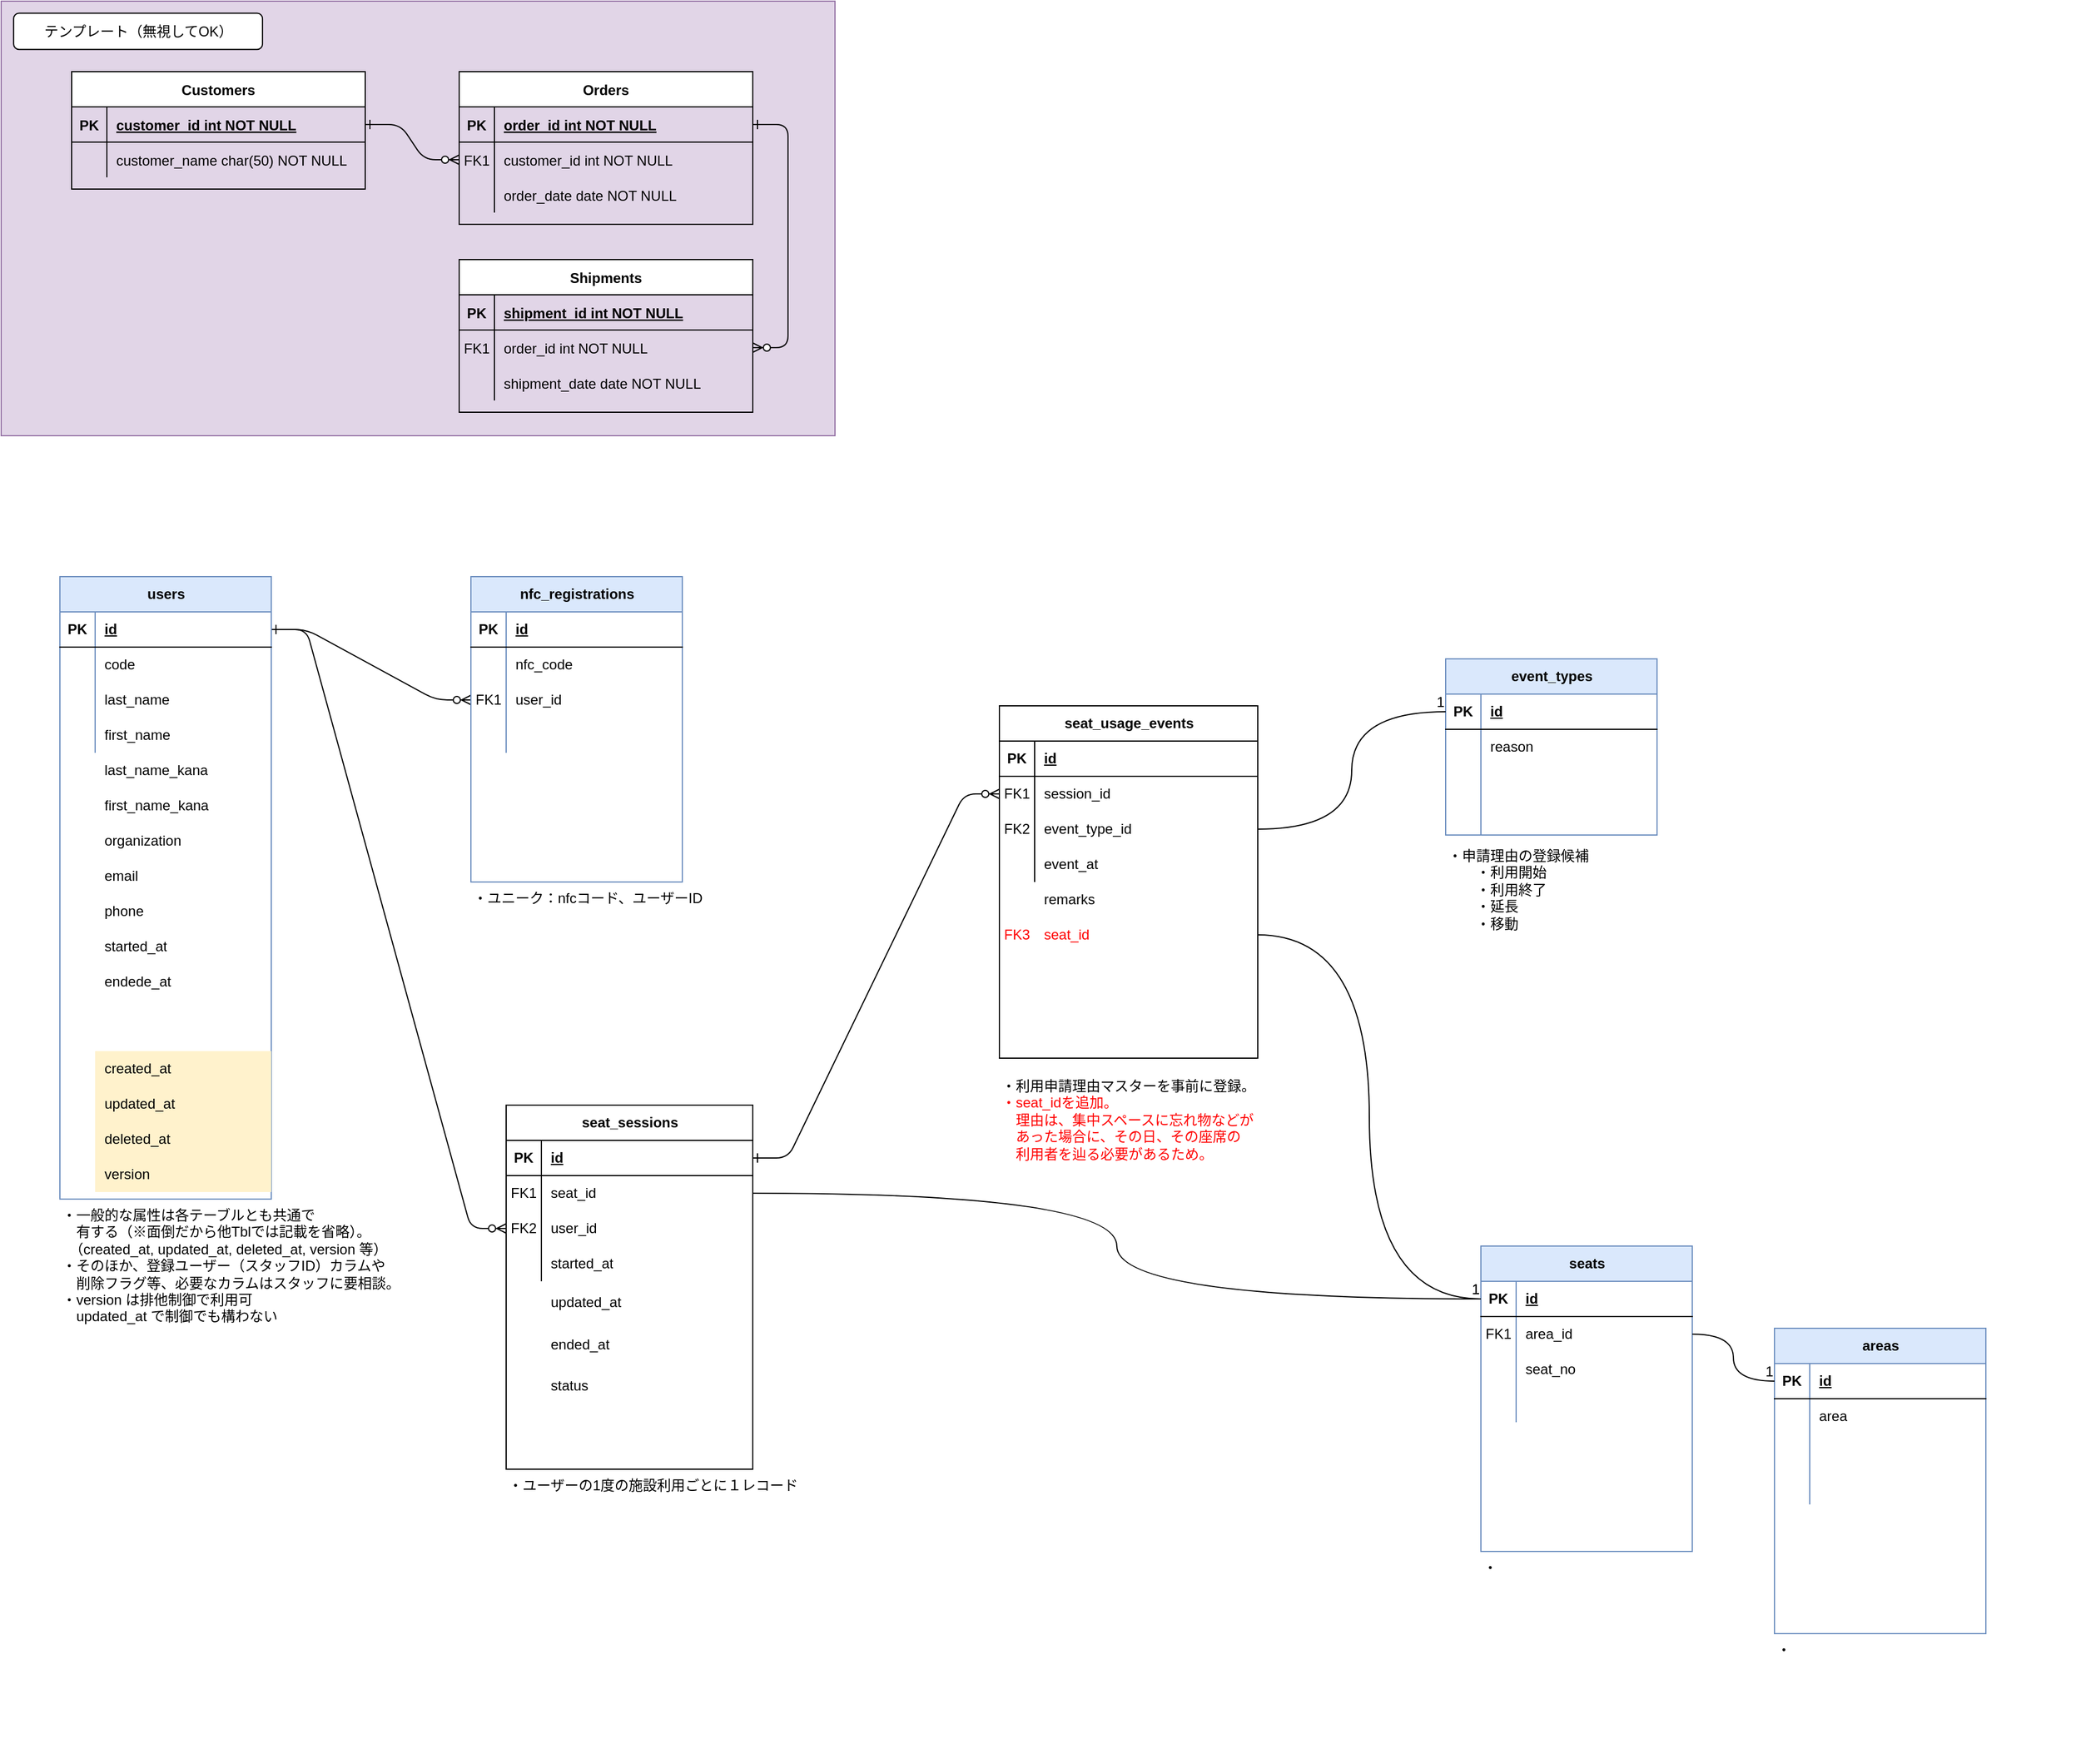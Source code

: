 <mxfile version="26.0.16" pages="2">
  <diagram id="R2lEEEUBdFMjLlhIrx00" name="Page-1">
    <mxGraphModel dx="1522" dy="744" grid="1" gridSize="10" guides="1" tooltips="1" connect="1" arrows="1" fold="1" page="1" pageScale="1" pageWidth="850" pageHeight="1100" math="0" shadow="0" extFonts="Permanent Marker^https://fonts.googleapis.com/css?family=Permanent+Marker">
      <root>
        <mxCell id="0" />
        <mxCell id="1" parent="0" />
        <mxCell id="Bmw6ZuZU9hORKg3axYNb-10" value="" style="group" parent="1" vertex="1" connectable="0">
          <mxGeometry x="60" y="60" width="710" height="370" as="geometry" />
        </mxCell>
        <mxCell id="Bmw6ZuZU9hORKg3axYNb-8" value="" style="rounded=0;whiteSpace=wrap;html=1;fillColor=#e1d5e7;strokeColor=#9673a6;" parent="Bmw6ZuZU9hORKg3axYNb-10" vertex="1">
          <mxGeometry width="710" height="370.0" as="geometry" />
        </mxCell>
        <mxCell id="Bmw6ZuZU9hORKg3axYNb-9" value="テンプレート（無視してOK）" style="rounded=1;whiteSpace=wrap;html=1;" parent="Bmw6ZuZU9hORKg3axYNb-10" vertex="1">
          <mxGeometry x="10.597" y="10.278" width="211.94" height="30.833" as="geometry" />
        </mxCell>
        <mxCell id="C-vyLk0tnHw3VtMMgP7b-1" value="" style="edgeStyle=entityRelationEdgeStyle;endArrow=ERzeroToMany;startArrow=ERone;endFill=1;startFill=0;" parent="1" source="C-vyLk0tnHw3VtMMgP7b-24" target="C-vyLk0tnHw3VtMMgP7b-6" edge="1">
          <mxGeometry width="100" height="100" relative="1" as="geometry">
            <mxPoint x="340" y="720" as="sourcePoint" />
            <mxPoint x="440" y="620" as="targetPoint" />
          </mxGeometry>
        </mxCell>
        <mxCell id="C-vyLk0tnHw3VtMMgP7b-12" value="" style="edgeStyle=entityRelationEdgeStyle;endArrow=ERzeroToMany;startArrow=ERone;endFill=1;startFill=0;" parent="1" source="C-vyLk0tnHw3VtMMgP7b-3" target="C-vyLk0tnHw3VtMMgP7b-17" edge="1">
          <mxGeometry width="100" height="100" relative="1" as="geometry">
            <mxPoint x="400" y="180" as="sourcePoint" />
            <mxPoint x="460" y="205" as="targetPoint" />
          </mxGeometry>
        </mxCell>
        <mxCell id="C-vyLk0tnHw3VtMMgP7b-2" value="Orders" style="shape=table;startSize=30;container=1;collapsible=1;childLayout=tableLayout;fixedRows=1;rowLines=0;fontStyle=1;align=center;resizeLast=1;" parent="1" vertex="1">
          <mxGeometry x="450" y="120" width="250" height="130" as="geometry" />
        </mxCell>
        <mxCell id="C-vyLk0tnHw3VtMMgP7b-3" value="" style="shape=partialRectangle;collapsible=0;dropTarget=0;pointerEvents=0;fillColor=none;points=[[0,0.5],[1,0.5]];portConstraint=eastwest;top=0;left=0;right=0;bottom=1;" parent="C-vyLk0tnHw3VtMMgP7b-2" vertex="1">
          <mxGeometry y="30" width="250" height="30" as="geometry" />
        </mxCell>
        <mxCell id="C-vyLk0tnHw3VtMMgP7b-4" value="PK" style="shape=partialRectangle;overflow=hidden;connectable=0;fillColor=none;top=0;left=0;bottom=0;right=0;fontStyle=1;" parent="C-vyLk0tnHw3VtMMgP7b-3" vertex="1">
          <mxGeometry width="30" height="30" as="geometry" />
        </mxCell>
        <mxCell id="C-vyLk0tnHw3VtMMgP7b-5" value="order_id int NOT NULL " style="shape=partialRectangle;overflow=hidden;connectable=0;fillColor=none;top=0;left=0;bottom=0;right=0;align=left;spacingLeft=6;fontStyle=5;" parent="C-vyLk0tnHw3VtMMgP7b-3" vertex="1">
          <mxGeometry x="30" width="220" height="30" as="geometry" />
        </mxCell>
        <mxCell id="C-vyLk0tnHw3VtMMgP7b-6" value="" style="shape=partialRectangle;collapsible=0;dropTarget=0;pointerEvents=0;fillColor=none;points=[[0,0.5],[1,0.5]];portConstraint=eastwest;top=0;left=0;right=0;bottom=0;" parent="C-vyLk0tnHw3VtMMgP7b-2" vertex="1">
          <mxGeometry y="60" width="250" height="30" as="geometry" />
        </mxCell>
        <mxCell id="C-vyLk0tnHw3VtMMgP7b-7" value="FK1" style="shape=partialRectangle;overflow=hidden;connectable=0;fillColor=none;top=0;left=0;bottom=0;right=0;" parent="C-vyLk0tnHw3VtMMgP7b-6" vertex="1">
          <mxGeometry width="30" height="30" as="geometry" />
        </mxCell>
        <mxCell id="C-vyLk0tnHw3VtMMgP7b-8" value="customer_id int NOT NULL" style="shape=partialRectangle;overflow=hidden;connectable=0;fillColor=none;top=0;left=0;bottom=0;right=0;align=left;spacingLeft=6;" parent="C-vyLk0tnHw3VtMMgP7b-6" vertex="1">
          <mxGeometry x="30" width="220" height="30" as="geometry" />
        </mxCell>
        <mxCell id="C-vyLk0tnHw3VtMMgP7b-9" value="" style="shape=partialRectangle;collapsible=0;dropTarget=0;pointerEvents=0;fillColor=none;points=[[0,0.5],[1,0.5]];portConstraint=eastwest;top=0;left=0;right=0;bottom=0;" parent="C-vyLk0tnHw3VtMMgP7b-2" vertex="1">
          <mxGeometry y="90" width="250" height="30" as="geometry" />
        </mxCell>
        <mxCell id="C-vyLk0tnHw3VtMMgP7b-10" value="" style="shape=partialRectangle;overflow=hidden;connectable=0;fillColor=none;top=0;left=0;bottom=0;right=0;" parent="C-vyLk0tnHw3VtMMgP7b-9" vertex="1">
          <mxGeometry width="30" height="30" as="geometry" />
        </mxCell>
        <mxCell id="C-vyLk0tnHw3VtMMgP7b-11" value="order_date date NOT NULL" style="shape=partialRectangle;overflow=hidden;connectable=0;fillColor=none;top=0;left=0;bottom=0;right=0;align=left;spacingLeft=6;" parent="C-vyLk0tnHw3VtMMgP7b-9" vertex="1">
          <mxGeometry x="30" width="220" height="30" as="geometry" />
        </mxCell>
        <mxCell id="C-vyLk0tnHw3VtMMgP7b-13" value="Shipments" style="shape=table;startSize=30;container=1;collapsible=1;childLayout=tableLayout;fixedRows=1;rowLines=0;fontStyle=1;align=center;resizeLast=1;" parent="1" vertex="1">
          <mxGeometry x="450" y="280" width="250" height="130" as="geometry" />
        </mxCell>
        <mxCell id="C-vyLk0tnHw3VtMMgP7b-14" value="" style="shape=partialRectangle;collapsible=0;dropTarget=0;pointerEvents=0;fillColor=none;points=[[0,0.5],[1,0.5]];portConstraint=eastwest;top=0;left=0;right=0;bottom=1;" parent="C-vyLk0tnHw3VtMMgP7b-13" vertex="1">
          <mxGeometry y="30" width="250" height="30" as="geometry" />
        </mxCell>
        <mxCell id="C-vyLk0tnHw3VtMMgP7b-15" value="PK" style="shape=partialRectangle;overflow=hidden;connectable=0;fillColor=none;top=0;left=0;bottom=0;right=0;fontStyle=1;" parent="C-vyLk0tnHw3VtMMgP7b-14" vertex="1">
          <mxGeometry width="30" height="30" as="geometry" />
        </mxCell>
        <mxCell id="C-vyLk0tnHw3VtMMgP7b-16" value="shipment_id int NOT NULL " style="shape=partialRectangle;overflow=hidden;connectable=0;fillColor=none;top=0;left=0;bottom=0;right=0;align=left;spacingLeft=6;fontStyle=5;" parent="C-vyLk0tnHw3VtMMgP7b-14" vertex="1">
          <mxGeometry x="30" width="220" height="30" as="geometry" />
        </mxCell>
        <mxCell id="C-vyLk0tnHw3VtMMgP7b-17" value="" style="shape=partialRectangle;collapsible=0;dropTarget=0;pointerEvents=0;fillColor=none;points=[[0,0.5],[1,0.5]];portConstraint=eastwest;top=0;left=0;right=0;bottom=0;" parent="C-vyLk0tnHw3VtMMgP7b-13" vertex="1">
          <mxGeometry y="60" width="250" height="30" as="geometry" />
        </mxCell>
        <mxCell id="C-vyLk0tnHw3VtMMgP7b-18" value="FK1" style="shape=partialRectangle;overflow=hidden;connectable=0;fillColor=none;top=0;left=0;bottom=0;right=0;" parent="C-vyLk0tnHw3VtMMgP7b-17" vertex="1">
          <mxGeometry width="30" height="30" as="geometry" />
        </mxCell>
        <mxCell id="C-vyLk0tnHw3VtMMgP7b-19" value="order_id int NOT NULL" style="shape=partialRectangle;overflow=hidden;connectable=0;fillColor=none;top=0;left=0;bottom=0;right=0;align=left;spacingLeft=6;" parent="C-vyLk0tnHw3VtMMgP7b-17" vertex="1">
          <mxGeometry x="30" width="220" height="30" as="geometry" />
        </mxCell>
        <mxCell id="C-vyLk0tnHw3VtMMgP7b-20" value="" style="shape=partialRectangle;collapsible=0;dropTarget=0;pointerEvents=0;fillColor=none;points=[[0,0.5],[1,0.5]];portConstraint=eastwest;top=0;left=0;right=0;bottom=0;" parent="C-vyLk0tnHw3VtMMgP7b-13" vertex="1">
          <mxGeometry y="90" width="250" height="30" as="geometry" />
        </mxCell>
        <mxCell id="C-vyLk0tnHw3VtMMgP7b-21" value="" style="shape=partialRectangle;overflow=hidden;connectable=0;fillColor=none;top=0;left=0;bottom=0;right=0;" parent="C-vyLk0tnHw3VtMMgP7b-20" vertex="1">
          <mxGeometry width="30" height="30" as="geometry" />
        </mxCell>
        <mxCell id="C-vyLk0tnHw3VtMMgP7b-22" value="shipment_date date NOT NULL" style="shape=partialRectangle;overflow=hidden;connectable=0;fillColor=none;top=0;left=0;bottom=0;right=0;align=left;spacingLeft=6;" parent="C-vyLk0tnHw3VtMMgP7b-20" vertex="1">
          <mxGeometry x="30" width="220" height="30" as="geometry" />
        </mxCell>
        <mxCell id="C-vyLk0tnHw3VtMMgP7b-23" value="Customers" style="shape=table;startSize=30;container=1;collapsible=1;childLayout=tableLayout;fixedRows=1;rowLines=0;fontStyle=1;align=center;resizeLast=1;" parent="1" vertex="1">
          <mxGeometry x="120" y="120" width="250" height="100" as="geometry" />
        </mxCell>
        <mxCell id="C-vyLk0tnHw3VtMMgP7b-24" value="" style="shape=partialRectangle;collapsible=0;dropTarget=0;pointerEvents=0;fillColor=none;points=[[0,0.5],[1,0.5]];portConstraint=eastwest;top=0;left=0;right=0;bottom=1;" parent="C-vyLk0tnHw3VtMMgP7b-23" vertex="1">
          <mxGeometry y="30" width="250" height="30" as="geometry" />
        </mxCell>
        <mxCell id="C-vyLk0tnHw3VtMMgP7b-25" value="PK" style="shape=partialRectangle;overflow=hidden;connectable=0;fillColor=none;top=0;left=0;bottom=0;right=0;fontStyle=1;" parent="C-vyLk0tnHw3VtMMgP7b-24" vertex="1">
          <mxGeometry width="30" height="30" as="geometry" />
        </mxCell>
        <mxCell id="C-vyLk0tnHw3VtMMgP7b-26" value="customer_id int NOT NULL " style="shape=partialRectangle;overflow=hidden;connectable=0;fillColor=none;top=0;left=0;bottom=0;right=0;align=left;spacingLeft=6;fontStyle=5;" parent="C-vyLk0tnHw3VtMMgP7b-24" vertex="1">
          <mxGeometry x="30" width="220" height="30" as="geometry" />
        </mxCell>
        <mxCell id="C-vyLk0tnHw3VtMMgP7b-27" value="" style="shape=partialRectangle;collapsible=0;dropTarget=0;pointerEvents=0;fillColor=none;points=[[0,0.5],[1,0.5]];portConstraint=eastwest;top=0;left=0;right=0;bottom=0;" parent="C-vyLk0tnHw3VtMMgP7b-23" vertex="1">
          <mxGeometry y="60" width="250" height="30" as="geometry" />
        </mxCell>
        <mxCell id="C-vyLk0tnHw3VtMMgP7b-28" value="" style="shape=partialRectangle;overflow=hidden;connectable=0;fillColor=none;top=0;left=0;bottom=0;right=0;" parent="C-vyLk0tnHw3VtMMgP7b-27" vertex="1">
          <mxGeometry width="30" height="30" as="geometry" />
        </mxCell>
        <mxCell id="C-vyLk0tnHw3VtMMgP7b-29" value="customer_name char(50) NOT NULL" style="shape=partialRectangle;overflow=hidden;connectable=0;fillColor=none;top=0;left=0;bottom=0;right=0;align=left;spacingLeft=6;" parent="C-vyLk0tnHw3VtMMgP7b-27" vertex="1">
          <mxGeometry x="30" width="220" height="30" as="geometry" />
        </mxCell>
        <mxCell id="OpNJAdLQlDWhWEvQpYmf-25" value="" style="edgeStyle=entityRelationEdgeStyle;endArrow=ERzeroToMany;startArrow=ERone;endFill=1;startFill=0;entryX=0;entryY=0.5;entryDx=0;entryDy=0;exitX=1;exitY=0.5;exitDx=0;exitDy=0;" parent="1" source="R0zpnI-MLgvsaB91XFQU-2" target="OpNJAdLQlDWhWEvQpYmf-9" edge="1">
          <mxGeometry width="100" height="100" relative="1" as="geometry">
            <mxPoint x="290" y="600" as="sourcePoint" />
            <mxPoint x="370" y="630" as="targetPoint" />
          </mxGeometry>
        </mxCell>
        <mxCell id="OpNJAdLQlDWhWEvQpYmf-40" value="" style="edgeStyle=entityRelationEdgeStyle;endArrow=ERzeroToMany;startArrow=ERone;endFill=1;startFill=0;entryX=0;entryY=0.5;entryDx=0;entryDy=0;exitX=1;exitY=0.5;exitDx=0;exitDy=0;" parent="1" source="R0zpnI-MLgvsaB91XFQU-2" target="OpNJAdLQlDWhWEvQpYmf-34" edge="1">
          <mxGeometry width="100" height="100" relative="1" as="geometry">
            <mxPoint x="300" y="605" as="sourcePoint" />
            <mxPoint x="390" y="665" as="targetPoint" />
          </mxGeometry>
        </mxCell>
        <mxCell id="Bmw6ZuZU9hORKg3axYNb-2" value="" style="group" parent="1" vertex="1" connectable="0">
          <mxGeometry x="490" y="1000" width="300" height="440" as="geometry" />
        </mxCell>
        <mxCell id="OpNJAdLQlDWhWEvQpYmf-41" value="&lt;div&gt;・ユーザーの1度の施設利用ごとに&lt;span style=&quot;background-color: transparent; color: light-dark(rgb(0, 0, 0), rgb(255, 255, 255));&quot;&gt;１レコード&lt;/span&gt;&lt;/div&gt;" style="text;html=1;align=left;verticalAlign=top;whiteSpace=wrap;rounded=0;" parent="Bmw6ZuZU9hORKg3axYNb-2" vertex="1">
          <mxGeometry y="310" width="270" height="60" as="geometry" />
        </mxCell>
        <mxCell id="Bmw6ZuZU9hORKg3axYNb-1" value="" style="group" parent="Bmw6ZuZU9hORKg3axYNb-2" vertex="1" connectable="0">
          <mxGeometry width="300" height="310" as="geometry" />
        </mxCell>
        <mxCell id="OpNJAdLQlDWhWEvQpYmf-27" value="seat_sessions" style="shape=table;startSize=30;container=1;collapsible=1;childLayout=tableLayout;fixedRows=1;rowLines=0;fontStyle=1;align=center;resizeLast=1;html=1;" parent="Bmw6ZuZU9hORKg3axYNb-1" vertex="1">
          <mxGeometry width="210" height="310" as="geometry" />
        </mxCell>
        <mxCell id="OpNJAdLQlDWhWEvQpYmf-28" value="" style="shape=tableRow;horizontal=0;startSize=0;swimlaneHead=0;swimlaneBody=0;fillColor=none;collapsible=0;dropTarget=0;points=[[0,0.5],[1,0.5]];portConstraint=eastwest;top=0;left=0;right=0;bottom=1;" parent="OpNJAdLQlDWhWEvQpYmf-27" vertex="1">
          <mxGeometry y="30" width="210" height="30" as="geometry" />
        </mxCell>
        <mxCell id="OpNJAdLQlDWhWEvQpYmf-29" value="PK" style="shape=partialRectangle;connectable=0;fillColor=none;top=0;left=0;bottom=0;right=0;fontStyle=1;overflow=hidden;whiteSpace=wrap;html=1;" parent="OpNJAdLQlDWhWEvQpYmf-28" vertex="1">
          <mxGeometry width="30" height="30" as="geometry">
            <mxRectangle width="30" height="30" as="alternateBounds" />
          </mxGeometry>
        </mxCell>
        <mxCell id="OpNJAdLQlDWhWEvQpYmf-30" value="id" style="shape=partialRectangle;connectable=0;fillColor=none;top=0;left=0;bottom=0;right=0;align=left;spacingLeft=6;fontStyle=5;overflow=hidden;whiteSpace=wrap;html=1;" parent="OpNJAdLQlDWhWEvQpYmf-28" vertex="1">
          <mxGeometry x="30" width="180" height="30" as="geometry">
            <mxRectangle width="180" height="30" as="alternateBounds" />
          </mxGeometry>
        </mxCell>
        <mxCell id="OpNJAdLQlDWhWEvQpYmf-31" value="" style="shape=tableRow;horizontal=0;startSize=0;swimlaneHead=0;swimlaneBody=0;fillColor=none;collapsible=0;dropTarget=0;points=[[0,0.5],[1,0.5]];portConstraint=eastwest;top=0;left=0;right=0;bottom=0;" parent="OpNJAdLQlDWhWEvQpYmf-27" vertex="1">
          <mxGeometry y="60" width="210" height="30" as="geometry" />
        </mxCell>
        <mxCell id="OpNJAdLQlDWhWEvQpYmf-32" value="FK1" style="shape=partialRectangle;connectable=0;fillColor=none;top=0;left=0;bottom=0;right=0;editable=1;overflow=hidden;whiteSpace=wrap;html=1;" parent="OpNJAdLQlDWhWEvQpYmf-31" vertex="1">
          <mxGeometry width="30" height="30" as="geometry">
            <mxRectangle width="30" height="30" as="alternateBounds" />
          </mxGeometry>
        </mxCell>
        <mxCell id="OpNJAdLQlDWhWEvQpYmf-33" value="seat_id" style="shape=partialRectangle;connectable=0;fillColor=none;top=0;left=0;bottom=0;right=0;align=left;spacingLeft=6;overflow=hidden;whiteSpace=wrap;html=1;" parent="OpNJAdLQlDWhWEvQpYmf-31" vertex="1">
          <mxGeometry x="30" width="180" height="30" as="geometry">
            <mxRectangle width="180" height="30" as="alternateBounds" />
          </mxGeometry>
        </mxCell>
        <mxCell id="OpNJAdLQlDWhWEvQpYmf-34" value="" style="shape=tableRow;horizontal=0;startSize=0;swimlaneHead=0;swimlaneBody=0;fillColor=none;collapsible=0;dropTarget=0;points=[[0,0.5],[1,0.5]];portConstraint=eastwest;top=0;left=0;right=0;bottom=0;" parent="OpNJAdLQlDWhWEvQpYmf-27" vertex="1">
          <mxGeometry y="90" width="210" height="30" as="geometry" />
        </mxCell>
        <mxCell id="OpNJAdLQlDWhWEvQpYmf-35" value="FK2" style="shape=partialRectangle;connectable=0;fillColor=none;top=0;left=0;bottom=0;right=0;editable=1;overflow=hidden;whiteSpace=wrap;html=1;" parent="OpNJAdLQlDWhWEvQpYmf-34" vertex="1">
          <mxGeometry width="30" height="30" as="geometry">
            <mxRectangle width="30" height="30" as="alternateBounds" />
          </mxGeometry>
        </mxCell>
        <mxCell id="OpNJAdLQlDWhWEvQpYmf-36" value="user_id" style="shape=partialRectangle;connectable=0;fillColor=none;top=0;left=0;bottom=0;right=0;align=left;spacingLeft=6;overflow=hidden;whiteSpace=wrap;html=1;" parent="OpNJAdLQlDWhWEvQpYmf-34" vertex="1">
          <mxGeometry x="30" width="180" height="30" as="geometry">
            <mxRectangle width="180" height="30" as="alternateBounds" />
          </mxGeometry>
        </mxCell>
        <mxCell id="OpNJAdLQlDWhWEvQpYmf-37" value="" style="shape=tableRow;horizontal=0;startSize=0;swimlaneHead=0;swimlaneBody=0;fillColor=none;collapsible=0;dropTarget=0;points=[[0,0.5],[1,0.5]];portConstraint=eastwest;top=0;left=0;right=0;bottom=0;" parent="OpNJAdLQlDWhWEvQpYmf-27" vertex="1">
          <mxGeometry y="120" width="210" height="30" as="geometry" />
        </mxCell>
        <mxCell id="OpNJAdLQlDWhWEvQpYmf-38" value="" style="shape=partialRectangle;connectable=0;fillColor=none;top=0;left=0;bottom=0;right=0;editable=1;overflow=hidden;whiteSpace=wrap;html=1;" parent="OpNJAdLQlDWhWEvQpYmf-37" vertex="1">
          <mxGeometry width="30" height="30" as="geometry">
            <mxRectangle width="30" height="30" as="alternateBounds" />
          </mxGeometry>
        </mxCell>
        <mxCell id="OpNJAdLQlDWhWEvQpYmf-39" value="started_at" style="shape=partialRectangle;connectable=0;fillColor=none;top=0;left=0;bottom=0;right=0;align=left;spacingLeft=6;overflow=hidden;whiteSpace=wrap;html=1;" parent="OpNJAdLQlDWhWEvQpYmf-37" vertex="1">
          <mxGeometry x="30" width="180" height="30" as="geometry">
            <mxRectangle width="180" height="30" as="alternateBounds" />
          </mxGeometry>
        </mxCell>
        <mxCell id="OpNJAdLQlDWhWEvQpYmf-44" value="ended_at" style="shape=partialRectangle;connectable=0;fillColor=none;top=0;left=0;bottom=0;right=0;align=left;spacingLeft=6;overflow=hidden;whiteSpace=wrap;html=1;" parent="Bmw6ZuZU9hORKg3axYNb-1" vertex="1">
          <mxGeometry x="30" y="185.765" width="180" height="35.769" as="geometry">
            <mxRectangle width="150" height="30" as="alternateBounds" />
          </mxGeometry>
        </mxCell>
        <mxCell id="OpNJAdLQlDWhWEvQpYmf-59" value="status" style="shape=partialRectangle;connectable=0;fillColor=none;top=0;left=0;bottom=0;right=0;align=left;spacingLeft=6;overflow=hidden;whiteSpace=wrap;html=1;" parent="Bmw6ZuZU9hORKg3axYNb-1" vertex="1">
          <mxGeometry x="30" y="221.535" width="180" height="35.769" as="geometry">
            <mxRectangle width="150" height="30" as="alternateBounds" />
          </mxGeometry>
        </mxCell>
        <mxCell id="H5h0Q3hbHZHvRmOCiaOI-16" value="updated_at" style="shape=partialRectangle;connectable=0;fillColor=none;top=0;left=0;bottom=0;right=0;align=left;spacingLeft=6;overflow=hidden;whiteSpace=wrap;html=1;" parent="Bmw6ZuZU9hORKg3axYNb-1" vertex="1">
          <mxGeometry x="30" y="149.996" width="180" height="35.769" as="geometry">
            <mxRectangle width="150" height="30" as="alternateBounds" />
          </mxGeometry>
        </mxCell>
        <mxCell id="Bmw6ZuZU9hORKg3axYNb-5" value="" style="group" parent="1" vertex="1" connectable="0">
          <mxGeometry x="110" y="550" width="290" height="650" as="geometry" />
        </mxCell>
        <mxCell id="OpNJAdLQlDWhWEvQpYmf-62" value="・一般的な属性は各テーブルとも共通で&lt;div&gt;　有する（※面倒だから他Tblでは記載を省略）。&lt;br&gt;&lt;div&gt;　（created_at, updated_at, deleted_at, version 等）&lt;br&gt;&lt;div&gt;・そのほか、登録ユーザー（スタッフID）カラムや&lt;/div&gt;&lt;div&gt;　削除フラグ等、&lt;span style=&quot;background-color: transparent; color: light-dark(rgb(0, 0, 0), rgb(255, 255, 255));&quot;&gt;必要なカラムはスタッフに要相談。&lt;/span&gt;&lt;/div&gt;&lt;div&gt;・version は排他制御で利用可&lt;/div&gt;&lt;div&gt;　updated_at で制御でも構わない&lt;/div&gt;&lt;/div&gt;&lt;/div&gt;" style="text;html=1;align=left;verticalAlign=top;whiteSpace=wrap;rounded=0;" parent="Bmw6ZuZU9hORKg3axYNb-5" vertex="1">
          <mxGeometry y="530" width="290" height="120" as="geometry" />
        </mxCell>
        <mxCell id="Bmw6ZuZU9hORKg3axYNb-4" value="" style="group" parent="Bmw6ZuZU9hORKg3axYNb-5" vertex="1" connectable="0">
          <mxGeometry width="180" height="530" as="geometry" />
        </mxCell>
        <mxCell id="R0zpnI-MLgvsaB91XFQU-1" value="users" style="shape=table;startSize=30;container=1;collapsible=1;childLayout=tableLayout;fixedRows=1;rowLines=0;fontStyle=1;align=center;resizeLast=1;html=1;fillColor=#dae8fc;strokeColor=#6c8ebf;" parent="Bmw6ZuZU9hORKg3axYNb-4" vertex="1">
          <mxGeometry width="180" height="530" as="geometry" />
        </mxCell>
        <mxCell id="R0zpnI-MLgvsaB91XFQU-2" value="" style="shape=tableRow;horizontal=0;startSize=0;swimlaneHead=0;swimlaneBody=0;fillColor=none;collapsible=0;dropTarget=0;points=[[0,0.5],[1,0.5]];portConstraint=eastwest;top=0;left=0;right=0;bottom=1;" parent="R0zpnI-MLgvsaB91XFQU-1" vertex="1">
          <mxGeometry y="30" width="180" height="30" as="geometry" />
        </mxCell>
        <mxCell id="R0zpnI-MLgvsaB91XFQU-3" value="PK" style="shape=partialRectangle;connectable=0;fillColor=none;top=0;left=0;bottom=0;right=0;fontStyle=1;overflow=hidden;whiteSpace=wrap;html=1;" parent="R0zpnI-MLgvsaB91XFQU-2" vertex="1">
          <mxGeometry width="30" height="30" as="geometry">
            <mxRectangle width="30" height="30" as="alternateBounds" />
          </mxGeometry>
        </mxCell>
        <mxCell id="R0zpnI-MLgvsaB91XFQU-4" value="id" style="shape=partialRectangle;connectable=0;fillColor=none;top=0;left=0;bottom=0;right=0;align=left;spacingLeft=6;fontStyle=5;overflow=hidden;whiteSpace=wrap;html=1;" parent="R0zpnI-MLgvsaB91XFQU-2" vertex="1">
          <mxGeometry x="30" width="150" height="30" as="geometry">
            <mxRectangle width="150" height="30" as="alternateBounds" />
          </mxGeometry>
        </mxCell>
        <mxCell id="R0zpnI-MLgvsaB91XFQU-5" value="" style="shape=tableRow;horizontal=0;startSize=0;swimlaneHead=0;swimlaneBody=0;fillColor=none;collapsible=0;dropTarget=0;points=[[0,0.5],[1,0.5]];portConstraint=eastwest;top=0;left=0;right=0;bottom=0;" parent="R0zpnI-MLgvsaB91XFQU-1" vertex="1">
          <mxGeometry y="60" width="180" height="30" as="geometry" />
        </mxCell>
        <mxCell id="R0zpnI-MLgvsaB91XFQU-6" value="" style="shape=partialRectangle;connectable=0;fillColor=none;top=0;left=0;bottom=0;right=0;editable=1;overflow=hidden;whiteSpace=wrap;html=1;" parent="R0zpnI-MLgvsaB91XFQU-5" vertex="1">
          <mxGeometry width="30" height="30" as="geometry">
            <mxRectangle width="30" height="30" as="alternateBounds" />
          </mxGeometry>
        </mxCell>
        <mxCell id="R0zpnI-MLgvsaB91XFQU-7" value="code" style="shape=partialRectangle;connectable=0;fillColor=none;top=0;left=0;bottom=0;right=0;align=left;spacingLeft=6;overflow=hidden;whiteSpace=wrap;html=1;" parent="R0zpnI-MLgvsaB91XFQU-5" vertex="1">
          <mxGeometry x="30" width="150" height="30" as="geometry">
            <mxRectangle width="150" height="30" as="alternateBounds" />
          </mxGeometry>
        </mxCell>
        <mxCell id="R0zpnI-MLgvsaB91XFQU-8" value="" style="shape=tableRow;horizontal=0;startSize=0;swimlaneHead=0;swimlaneBody=0;fillColor=none;collapsible=0;dropTarget=0;points=[[0,0.5],[1,0.5]];portConstraint=eastwest;top=0;left=0;right=0;bottom=0;" parent="R0zpnI-MLgvsaB91XFQU-1" vertex="1">
          <mxGeometry y="90" width="180" height="30" as="geometry" />
        </mxCell>
        <mxCell id="R0zpnI-MLgvsaB91XFQU-9" value="" style="shape=partialRectangle;connectable=0;fillColor=none;top=0;left=0;bottom=0;right=0;editable=1;overflow=hidden;whiteSpace=wrap;html=1;" parent="R0zpnI-MLgvsaB91XFQU-8" vertex="1">
          <mxGeometry width="30" height="30" as="geometry">
            <mxRectangle width="30" height="30" as="alternateBounds" />
          </mxGeometry>
        </mxCell>
        <mxCell id="R0zpnI-MLgvsaB91XFQU-10" value="last_name" style="shape=partialRectangle;connectable=0;fillColor=none;top=0;left=0;bottom=0;right=0;align=left;spacingLeft=6;overflow=hidden;whiteSpace=wrap;html=1;" parent="R0zpnI-MLgvsaB91XFQU-8" vertex="1">
          <mxGeometry x="30" width="150" height="30" as="geometry">
            <mxRectangle width="150" height="30" as="alternateBounds" />
          </mxGeometry>
        </mxCell>
        <mxCell id="R0zpnI-MLgvsaB91XFQU-11" value="" style="shape=tableRow;horizontal=0;startSize=0;swimlaneHead=0;swimlaneBody=0;fillColor=none;collapsible=0;dropTarget=0;points=[[0,0.5],[1,0.5]];portConstraint=eastwest;top=0;left=0;right=0;bottom=0;" parent="R0zpnI-MLgvsaB91XFQU-1" vertex="1">
          <mxGeometry y="120" width="180" height="30" as="geometry" />
        </mxCell>
        <mxCell id="R0zpnI-MLgvsaB91XFQU-12" value="" style="shape=partialRectangle;connectable=0;fillColor=none;top=0;left=0;bottom=0;right=0;editable=1;overflow=hidden;whiteSpace=wrap;html=1;" parent="R0zpnI-MLgvsaB91XFQU-11" vertex="1">
          <mxGeometry width="30" height="30" as="geometry">
            <mxRectangle width="30" height="30" as="alternateBounds" />
          </mxGeometry>
        </mxCell>
        <mxCell id="R0zpnI-MLgvsaB91XFQU-13" value="first_name" style="shape=partialRectangle;connectable=0;fillColor=none;top=0;left=0;bottom=0;right=0;align=left;spacingLeft=6;overflow=hidden;whiteSpace=wrap;html=1;" parent="R0zpnI-MLgvsaB91XFQU-11" vertex="1">
          <mxGeometry x="30" width="150" height="30" as="geometry">
            <mxRectangle width="150" height="30" as="alternateBounds" />
          </mxGeometry>
        </mxCell>
        <mxCell id="OpNJAdLQlDWhWEvQpYmf-1" value="organization" style="shape=partialRectangle;connectable=0;fillColor=none;top=0;left=0;bottom=0;right=0;align=left;spacingLeft=6;overflow=hidden;whiteSpace=wrap;html=1;" parent="Bmw6ZuZU9hORKg3axYNb-4" vertex="1">
          <mxGeometry x="30" y="210" width="150" height="30" as="geometry">
            <mxRectangle width="150" height="30" as="alternateBounds" />
          </mxGeometry>
        </mxCell>
        <mxCell id="OpNJAdLQlDWhWEvQpYmf-15" value="email" style="shape=partialRectangle;connectable=0;fillColor=none;top=0;left=0;bottom=0;right=0;align=left;spacingLeft=6;overflow=hidden;whiteSpace=wrap;html=1;" parent="Bmw6ZuZU9hORKg3axYNb-4" vertex="1">
          <mxGeometry x="30" y="240" width="150" height="30" as="geometry">
            <mxRectangle width="150" height="30" as="alternateBounds" />
          </mxGeometry>
        </mxCell>
        <mxCell id="OpNJAdLQlDWhWEvQpYmf-16" value="phone" style="shape=partialRectangle;connectable=0;fillColor=none;top=0;left=0;bottom=0;right=0;align=left;spacingLeft=6;overflow=hidden;whiteSpace=wrap;html=1;" parent="Bmw6ZuZU9hORKg3axYNb-4" vertex="1">
          <mxGeometry x="30" y="270" width="150" height="30" as="geometry">
            <mxRectangle width="150" height="30" as="alternateBounds" />
          </mxGeometry>
        </mxCell>
        <mxCell id="OpNJAdLQlDWhWEvQpYmf-17" value="started_at" style="shape=partialRectangle;connectable=0;fillColor=none;top=0;left=0;bottom=0;right=0;align=left;spacingLeft=6;overflow=hidden;whiteSpace=wrap;html=1;" parent="Bmw6ZuZU9hORKg3axYNb-4" vertex="1">
          <mxGeometry x="30" y="300" width="150" height="30" as="geometry">
            <mxRectangle width="150" height="30" as="alternateBounds" />
          </mxGeometry>
        </mxCell>
        <mxCell id="OpNJAdLQlDWhWEvQpYmf-18" value="created_at" style="shape=partialRectangle;connectable=0;fillColor=#fff2cc;top=0;left=0;bottom=0;right=0;align=left;spacingLeft=6;overflow=hidden;whiteSpace=wrap;html=1;strokeColor=#d6b656;" parent="Bmw6ZuZU9hORKg3axYNb-4" vertex="1">
          <mxGeometry x="30" y="404" width="150" height="30" as="geometry">
            <mxRectangle width="150" height="30" as="alternateBounds" />
          </mxGeometry>
        </mxCell>
        <mxCell id="OpNJAdLQlDWhWEvQpYmf-19" value="updated_at" style="shape=partialRectangle;connectable=0;fillColor=#fff2cc;top=0;left=0;bottom=0;right=0;align=left;spacingLeft=6;overflow=hidden;whiteSpace=wrap;html=1;strokeColor=#d6b656;" parent="Bmw6ZuZU9hORKg3axYNb-4" vertex="1">
          <mxGeometry x="30" y="434" width="150" height="30" as="geometry">
            <mxRectangle width="150" height="30" as="alternateBounds" />
          </mxGeometry>
        </mxCell>
        <mxCell id="OpNJAdLQlDWhWEvQpYmf-20" value="deleted_at" style="shape=partialRectangle;connectable=0;fillColor=#fff2cc;top=0;left=0;bottom=0;right=0;align=left;spacingLeft=6;overflow=hidden;whiteSpace=wrap;html=1;strokeColor=#d6b656;" parent="Bmw6ZuZU9hORKg3axYNb-4" vertex="1">
          <mxGeometry x="30" y="464" width="150" height="30" as="geometry">
            <mxRectangle width="150" height="30" as="alternateBounds" />
          </mxGeometry>
        </mxCell>
        <mxCell id="OpNJAdLQlDWhWEvQpYmf-21" value="version" style="shape=partialRectangle;connectable=0;fillColor=#fff2cc;top=0;left=0;bottom=0;right=0;align=left;spacingLeft=6;overflow=hidden;whiteSpace=wrap;html=1;strokeColor=#d6b656;" parent="Bmw6ZuZU9hORKg3axYNb-4" vertex="1">
          <mxGeometry x="30" y="494" width="150" height="30" as="geometry">
            <mxRectangle width="150" height="30" as="alternateBounds" />
          </mxGeometry>
        </mxCell>
        <mxCell id="4QbqnCLnCeu41W2lXP1O-4" value="" style="shape=tableRow;horizontal=0;startSize=0;swimlaneHead=0;swimlaneBody=0;fillColor=none;collapsible=0;dropTarget=0;points=[[0,0.5],[1,0.5]];portConstraint=eastwest;top=0;left=0;right=0;bottom=0;" vertex="1" parent="Bmw6ZuZU9hORKg3axYNb-4">
          <mxGeometry y="150" width="180" height="30" as="geometry" />
        </mxCell>
        <mxCell id="4QbqnCLnCeu41W2lXP1O-5" value="" style="shape=partialRectangle;connectable=0;fillColor=none;top=0;left=0;bottom=0;right=0;editable=1;overflow=hidden;whiteSpace=wrap;html=1;" vertex="1" parent="4QbqnCLnCeu41W2lXP1O-4">
          <mxGeometry width="30" height="30" as="geometry">
            <mxRectangle width="30" height="30" as="alternateBounds" />
          </mxGeometry>
        </mxCell>
        <mxCell id="4QbqnCLnCeu41W2lXP1O-6" value="last_name_kana" style="shape=partialRectangle;connectable=0;fillColor=none;top=0;left=0;bottom=0;right=0;align=left;spacingLeft=6;overflow=hidden;whiteSpace=wrap;html=1;" vertex="1" parent="4QbqnCLnCeu41W2lXP1O-4">
          <mxGeometry x="30" width="150" height="30" as="geometry">
            <mxRectangle width="150" height="30" as="alternateBounds" />
          </mxGeometry>
        </mxCell>
        <mxCell id="4QbqnCLnCeu41W2lXP1O-7" value="" style="shape=tableRow;horizontal=0;startSize=0;swimlaneHead=0;swimlaneBody=0;fillColor=none;collapsible=0;dropTarget=0;points=[[0,0.5],[1,0.5]];portConstraint=eastwest;top=0;left=0;right=0;bottom=0;" vertex="1" parent="Bmw6ZuZU9hORKg3axYNb-4">
          <mxGeometry y="180" width="180" height="30" as="geometry" />
        </mxCell>
        <mxCell id="4QbqnCLnCeu41W2lXP1O-8" value="" style="shape=partialRectangle;connectable=0;fillColor=none;top=0;left=0;bottom=0;right=0;editable=1;overflow=hidden;whiteSpace=wrap;html=1;" vertex="1" parent="4QbqnCLnCeu41W2lXP1O-7">
          <mxGeometry width="30" height="30" as="geometry">
            <mxRectangle width="30" height="30" as="alternateBounds" />
          </mxGeometry>
        </mxCell>
        <mxCell id="4QbqnCLnCeu41W2lXP1O-9" value="first_name_kana" style="shape=partialRectangle;connectable=0;fillColor=none;top=0;left=0;bottom=0;right=0;align=left;spacingLeft=6;overflow=hidden;whiteSpace=wrap;html=1;" vertex="1" parent="4QbqnCLnCeu41W2lXP1O-7">
          <mxGeometry x="30" width="150" height="30" as="geometry">
            <mxRectangle width="150" height="30" as="alternateBounds" />
          </mxGeometry>
        </mxCell>
        <mxCell id="4QbqnCLnCeu41W2lXP1O-10" value="endede_at" style="shape=partialRectangle;connectable=0;fillColor=none;top=0;left=0;bottom=0;right=0;align=left;spacingLeft=6;overflow=hidden;whiteSpace=wrap;html=1;" vertex="1" parent="Bmw6ZuZU9hORKg3axYNb-4">
          <mxGeometry x="30" y="330" width="150" height="30" as="geometry">
            <mxRectangle width="150" height="30" as="alternateBounds" />
          </mxGeometry>
        </mxCell>
        <mxCell id="Bmw6ZuZU9hORKg3axYNb-6" value="" style="group" parent="1" vertex="1" connectable="0">
          <mxGeometry x="460" y="550" width="260" height="310" as="geometry" />
        </mxCell>
        <mxCell id="OpNJAdLQlDWhWEvQpYmf-2" value="nfc_registrations" style="shape=table;startSize=30;container=1;collapsible=1;childLayout=tableLayout;fixedRows=1;rowLines=0;fontStyle=1;align=center;resizeLast=1;html=1;fillColor=#dae8fc;strokeColor=#6c8ebf;" parent="Bmw6ZuZU9hORKg3axYNb-6" vertex="1">
          <mxGeometry width="180" height="260" as="geometry" />
        </mxCell>
        <mxCell id="OpNJAdLQlDWhWEvQpYmf-3" value="" style="shape=tableRow;horizontal=0;startSize=0;swimlaneHead=0;swimlaneBody=0;fillColor=none;collapsible=0;dropTarget=0;points=[[0,0.5],[1,0.5]];portConstraint=eastwest;top=0;left=0;right=0;bottom=1;" parent="OpNJAdLQlDWhWEvQpYmf-2" vertex="1">
          <mxGeometry y="30" width="180" height="30" as="geometry" />
        </mxCell>
        <mxCell id="OpNJAdLQlDWhWEvQpYmf-4" value="PK" style="shape=partialRectangle;connectable=0;fillColor=none;top=0;left=0;bottom=0;right=0;fontStyle=1;overflow=hidden;whiteSpace=wrap;html=1;" parent="OpNJAdLQlDWhWEvQpYmf-3" vertex="1">
          <mxGeometry width="30" height="30" as="geometry">
            <mxRectangle width="30" height="30" as="alternateBounds" />
          </mxGeometry>
        </mxCell>
        <mxCell id="OpNJAdLQlDWhWEvQpYmf-5" value="id" style="shape=partialRectangle;connectable=0;fillColor=none;top=0;left=0;bottom=0;right=0;align=left;spacingLeft=6;fontStyle=5;overflow=hidden;whiteSpace=wrap;html=1;" parent="OpNJAdLQlDWhWEvQpYmf-3" vertex="1">
          <mxGeometry x="30" width="150" height="30" as="geometry">
            <mxRectangle width="150" height="30" as="alternateBounds" />
          </mxGeometry>
        </mxCell>
        <mxCell id="OpNJAdLQlDWhWEvQpYmf-6" value="" style="shape=tableRow;horizontal=0;startSize=0;swimlaneHead=0;swimlaneBody=0;fillColor=none;collapsible=0;dropTarget=0;points=[[0,0.5],[1,0.5]];portConstraint=eastwest;top=0;left=0;right=0;bottom=0;" parent="OpNJAdLQlDWhWEvQpYmf-2" vertex="1">
          <mxGeometry y="60" width="180" height="30" as="geometry" />
        </mxCell>
        <mxCell id="OpNJAdLQlDWhWEvQpYmf-7" value="" style="shape=partialRectangle;connectable=0;fillColor=none;top=0;left=0;bottom=0;right=0;editable=1;overflow=hidden;whiteSpace=wrap;html=1;" parent="OpNJAdLQlDWhWEvQpYmf-6" vertex="1">
          <mxGeometry width="30" height="30" as="geometry">
            <mxRectangle width="30" height="30" as="alternateBounds" />
          </mxGeometry>
        </mxCell>
        <mxCell id="OpNJAdLQlDWhWEvQpYmf-8" value="nfc_code" style="shape=partialRectangle;connectable=0;fillColor=none;top=0;left=0;bottom=0;right=0;align=left;spacingLeft=6;overflow=hidden;whiteSpace=wrap;html=1;" parent="OpNJAdLQlDWhWEvQpYmf-6" vertex="1">
          <mxGeometry x="30" width="150" height="30" as="geometry">
            <mxRectangle width="150" height="30" as="alternateBounds" />
          </mxGeometry>
        </mxCell>
        <mxCell id="OpNJAdLQlDWhWEvQpYmf-9" value="" style="shape=tableRow;horizontal=0;startSize=0;swimlaneHead=0;swimlaneBody=0;fillColor=none;collapsible=0;dropTarget=0;points=[[0,0.5],[1,0.5]];portConstraint=eastwest;top=0;left=0;right=0;bottom=0;" parent="OpNJAdLQlDWhWEvQpYmf-2" vertex="1">
          <mxGeometry y="90" width="180" height="30" as="geometry" />
        </mxCell>
        <mxCell id="OpNJAdLQlDWhWEvQpYmf-10" value="FK1" style="shape=partialRectangle;connectable=0;fillColor=none;top=0;left=0;bottom=0;right=0;editable=1;overflow=hidden;whiteSpace=wrap;html=1;" parent="OpNJAdLQlDWhWEvQpYmf-9" vertex="1">
          <mxGeometry width="30" height="30" as="geometry">
            <mxRectangle width="30" height="30" as="alternateBounds" />
          </mxGeometry>
        </mxCell>
        <mxCell id="OpNJAdLQlDWhWEvQpYmf-11" value="user_id" style="shape=partialRectangle;connectable=0;fillColor=none;top=0;left=0;bottom=0;right=0;align=left;spacingLeft=6;overflow=hidden;whiteSpace=wrap;html=1;" parent="OpNJAdLQlDWhWEvQpYmf-9" vertex="1">
          <mxGeometry x="30" width="150" height="30" as="geometry">
            <mxRectangle width="150" height="30" as="alternateBounds" />
          </mxGeometry>
        </mxCell>
        <mxCell id="OpNJAdLQlDWhWEvQpYmf-12" value="" style="shape=tableRow;horizontal=0;startSize=0;swimlaneHead=0;swimlaneBody=0;fillColor=none;collapsible=0;dropTarget=0;points=[[0,0.5],[1,0.5]];portConstraint=eastwest;top=0;left=0;right=0;bottom=0;" parent="OpNJAdLQlDWhWEvQpYmf-2" vertex="1">
          <mxGeometry y="120" width="180" height="30" as="geometry" />
        </mxCell>
        <mxCell id="OpNJAdLQlDWhWEvQpYmf-13" value="" style="shape=partialRectangle;connectable=0;fillColor=none;top=0;left=0;bottom=0;right=0;editable=1;overflow=hidden;whiteSpace=wrap;html=1;" parent="OpNJAdLQlDWhWEvQpYmf-12" vertex="1">
          <mxGeometry width="30" height="30" as="geometry">
            <mxRectangle width="30" height="30" as="alternateBounds" />
          </mxGeometry>
        </mxCell>
        <mxCell id="OpNJAdLQlDWhWEvQpYmf-14" value="　" style="shape=partialRectangle;connectable=0;fillColor=none;top=0;left=0;bottom=0;right=0;align=left;spacingLeft=6;overflow=hidden;whiteSpace=wrap;html=1;" parent="OpNJAdLQlDWhWEvQpYmf-12" vertex="1">
          <mxGeometry x="30" width="150" height="30" as="geometry">
            <mxRectangle width="150" height="30" as="alternateBounds" />
          </mxGeometry>
        </mxCell>
        <mxCell id="OpNJAdLQlDWhWEvQpYmf-42" value="・ユニーク：nfcコード、ユーザーID&lt;div&gt;&lt;br&gt;&lt;/div&gt;" style="text;html=1;align=left;verticalAlign=top;whiteSpace=wrap;rounded=0;" parent="Bmw6ZuZU9hORKg3axYNb-6" vertex="1">
          <mxGeometry y="260" width="260" height="50" as="geometry" />
        </mxCell>
        <mxCell id="H5h0Q3hbHZHvRmOCiaOI-1" value="" style="group" parent="1" vertex="1" connectable="0">
          <mxGeometry x="1320" y="1120" width="260" height="370" as="geometry" />
        </mxCell>
        <mxCell id="H5h0Q3hbHZHvRmOCiaOI-2" value="seats" style="shape=table;startSize=30;container=1;collapsible=1;childLayout=tableLayout;fixedRows=1;rowLines=0;fontStyle=1;align=center;resizeLast=1;html=1;fillColor=#dae8fc;strokeColor=#6c8ebf;" parent="H5h0Q3hbHZHvRmOCiaOI-1" vertex="1">
          <mxGeometry width="180" height="260" as="geometry" />
        </mxCell>
        <mxCell id="H5h0Q3hbHZHvRmOCiaOI-3" value="" style="shape=tableRow;horizontal=0;startSize=0;swimlaneHead=0;swimlaneBody=0;fillColor=none;collapsible=0;dropTarget=0;points=[[0,0.5],[1,0.5]];portConstraint=eastwest;top=0;left=0;right=0;bottom=1;" parent="H5h0Q3hbHZHvRmOCiaOI-2" vertex="1">
          <mxGeometry y="30" width="180" height="30" as="geometry" />
        </mxCell>
        <mxCell id="H5h0Q3hbHZHvRmOCiaOI-4" value="PK" style="shape=partialRectangle;connectable=0;fillColor=none;top=0;left=0;bottom=0;right=0;fontStyle=1;overflow=hidden;whiteSpace=wrap;html=1;" parent="H5h0Q3hbHZHvRmOCiaOI-3" vertex="1">
          <mxGeometry width="30" height="30" as="geometry">
            <mxRectangle width="30" height="30" as="alternateBounds" />
          </mxGeometry>
        </mxCell>
        <mxCell id="H5h0Q3hbHZHvRmOCiaOI-5" value="id" style="shape=partialRectangle;connectable=0;fillColor=none;top=0;left=0;bottom=0;right=0;align=left;spacingLeft=6;fontStyle=5;overflow=hidden;whiteSpace=wrap;html=1;" parent="H5h0Q3hbHZHvRmOCiaOI-3" vertex="1">
          <mxGeometry x="30" width="150" height="30" as="geometry">
            <mxRectangle width="150" height="30" as="alternateBounds" />
          </mxGeometry>
        </mxCell>
        <mxCell id="H5h0Q3hbHZHvRmOCiaOI-6" value="" style="shape=tableRow;horizontal=0;startSize=0;swimlaneHead=0;swimlaneBody=0;fillColor=none;collapsible=0;dropTarget=0;points=[[0,0.5],[1,0.5]];portConstraint=eastwest;top=0;left=0;right=0;bottom=0;" parent="H5h0Q3hbHZHvRmOCiaOI-2" vertex="1">
          <mxGeometry y="60" width="180" height="30" as="geometry" />
        </mxCell>
        <mxCell id="H5h0Q3hbHZHvRmOCiaOI-7" value="FK1" style="shape=partialRectangle;connectable=0;fillColor=none;top=0;left=0;bottom=0;right=0;editable=1;overflow=hidden;whiteSpace=wrap;html=1;" parent="H5h0Q3hbHZHvRmOCiaOI-6" vertex="1">
          <mxGeometry width="30" height="30" as="geometry">
            <mxRectangle width="30" height="30" as="alternateBounds" />
          </mxGeometry>
        </mxCell>
        <mxCell id="H5h0Q3hbHZHvRmOCiaOI-8" value="area_id" style="shape=partialRectangle;connectable=0;fillColor=none;top=0;left=0;bottom=0;right=0;align=left;spacingLeft=6;overflow=hidden;whiteSpace=wrap;html=1;" parent="H5h0Q3hbHZHvRmOCiaOI-6" vertex="1">
          <mxGeometry x="30" width="150" height="30" as="geometry">
            <mxRectangle width="150" height="30" as="alternateBounds" />
          </mxGeometry>
        </mxCell>
        <mxCell id="H5h0Q3hbHZHvRmOCiaOI-9" value="" style="shape=tableRow;horizontal=0;startSize=0;swimlaneHead=0;swimlaneBody=0;fillColor=none;collapsible=0;dropTarget=0;points=[[0,0.5],[1,0.5]];portConstraint=eastwest;top=0;left=0;right=0;bottom=0;" parent="H5h0Q3hbHZHvRmOCiaOI-2" vertex="1">
          <mxGeometry y="90" width="180" height="30" as="geometry" />
        </mxCell>
        <mxCell id="H5h0Q3hbHZHvRmOCiaOI-10" value="" style="shape=partialRectangle;connectable=0;fillColor=none;top=0;left=0;bottom=0;right=0;editable=1;overflow=hidden;whiteSpace=wrap;html=1;" parent="H5h0Q3hbHZHvRmOCiaOI-9" vertex="1">
          <mxGeometry width="30" height="30" as="geometry">
            <mxRectangle width="30" height="30" as="alternateBounds" />
          </mxGeometry>
        </mxCell>
        <mxCell id="H5h0Q3hbHZHvRmOCiaOI-11" value="seat_no" style="shape=partialRectangle;connectable=0;fillColor=none;top=0;left=0;bottom=0;right=0;align=left;spacingLeft=6;overflow=hidden;whiteSpace=wrap;html=1;" parent="H5h0Q3hbHZHvRmOCiaOI-9" vertex="1">
          <mxGeometry x="30" width="150" height="30" as="geometry">
            <mxRectangle width="150" height="30" as="alternateBounds" />
          </mxGeometry>
        </mxCell>
        <mxCell id="H5h0Q3hbHZHvRmOCiaOI-12" value="" style="shape=tableRow;horizontal=0;startSize=0;swimlaneHead=0;swimlaneBody=0;fillColor=none;collapsible=0;dropTarget=0;points=[[0,0.5],[1,0.5]];portConstraint=eastwest;top=0;left=0;right=0;bottom=0;" parent="H5h0Q3hbHZHvRmOCiaOI-2" vertex="1">
          <mxGeometry y="120" width="180" height="30" as="geometry" />
        </mxCell>
        <mxCell id="H5h0Q3hbHZHvRmOCiaOI-13" value="" style="shape=partialRectangle;connectable=0;fillColor=none;top=0;left=0;bottom=0;right=0;editable=1;overflow=hidden;whiteSpace=wrap;html=1;" parent="H5h0Q3hbHZHvRmOCiaOI-12" vertex="1">
          <mxGeometry width="30" height="30" as="geometry">
            <mxRectangle width="30" height="30" as="alternateBounds" />
          </mxGeometry>
        </mxCell>
        <mxCell id="H5h0Q3hbHZHvRmOCiaOI-14" value="　" style="shape=partialRectangle;connectable=0;fillColor=none;top=0;left=0;bottom=0;right=0;align=left;spacingLeft=6;overflow=hidden;whiteSpace=wrap;html=1;" parent="H5h0Q3hbHZHvRmOCiaOI-12" vertex="1">
          <mxGeometry x="30" width="150" height="30" as="geometry">
            <mxRectangle width="150" height="30" as="alternateBounds" />
          </mxGeometry>
        </mxCell>
        <mxCell id="H5h0Q3hbHZHvRmOCiaOI-15" value="・" style="text;html=1;align=left;verticalAlign=top;whiteSpace=wrap;rounded=0;" parent="H5h0Q3hbHZHvRmOCiaOI-1" vertex="1">
          <mxGeometry y="260" width="260" height="50" as="geometry" />
        </mxCell>
        <mxCell id="H5h0Q3hbHZHvRmOCiaOI-20" value="" style="group" parent="1" vertex="1" connectable="0">
          <mxGeometry x="1570" y="1190" width="260" height="370" as="geometry" />
        </mxCell>
        <mxCell id="H5h0Q3hbHZHvRmOCiaOI-21" value="areas" style="shape=table;startSize=30;container=1;collapsible=1;childLayout=tableLayout;fixedRows=1;rowLines=0;fontStyle=1;align=center;resizeLast=1;html=1;fillColor=#dae8fc;strokeColor=#6c8ebf;" parent="H5h0Q3hbHZHvRmOCiaOI-20" vertex="1">
          <mxGeometry width="180" height="260" as="geometry" />
        </mxCell>
        <mxCell id="H5h0Q3hbHZHvRmOCiaOI-22" value="" style="shape=tableRow;horizontal=0;startSize=0;swimlaneHead=0;swimlaneBody=0;fillColor=none;collapsible=0;dropTarget=0;points=[[0,0.5],[1,0.5]];portConstraint=eastwest;top=0;left=0;right=0;bottom=1;" parent="H5h0Q3hbHZHvRmOCiaOI-21" vertex="1">
          <mxGeometry y="30" width="180" height="30" as="geometry" />
        </mxCell>
        <mxCell id="H5h0Q3hbHZHvRmOCiaOI-23" value="PK" style="shape=partialRectangle;connectable=0;fillColor=none;top=0;left=0;bottom=0;right=0;fontStyle=1;overflow=hidden;whiteSpace=wrap;html=1;" parent="H5h0Q3hbHZHvRmOCiaOI-22" vertex="1">
          <mxGeometry width="30" height="30" as="geometry">
            <mxRectangle width="30" height="30" as="alternateBounds" />
          </mxGeometry>
        </mxCell>
        <mxCell id="H5h0Q3hbHZHvRmOCiaOI-24" value="id" style="shape=partialRectangle;connectable=0;fillColor=none;top=0;left=0;bottom=0;right=0;align=left;spacingLeft=6;fontStyle=5;overflow=hidden;whiteSpace=wrap;html=1;" parent="H5h0Q3hbHZHvRmOCiaOI-22" vertex="1">
          <mxGeometry x="30" width="150" height="30" as="geometry">
            <mxRectangle width="150" height="30" as="alternateBounds" />
          </mxGeometry>
        </mxCell>
        <mxCell id="H5h0Q3hbHZHvRmOCiaOI-25" value="" style="shape=tableRow;horizontal=0;startSize=0;swimlaneHead=0;swimlaneBody=0;fillColor=none;collapsible=0;dropTarget=0;points=[[0,0.5],[1,0.5]];portConstraint=eastwest;top=0;left=0;right=0;bottom=0;" parent="H5h0Q3hbHZHvRmOCiaOI-21" vertex="1">
          <mxGeometry y="60" width="180" height="30" as="geometry" />
        </mxCell>
        <mxCell id="H5h0Q3hbHZHvRmOCiaOI-26" value="" style="shape=partialRectangle;connectable=0;fillColor=none;top=0;left=0;bottom=0;right=0;editable=1;overflow=hidden;whiteSpace=wrap;html=1;" parent="H5h0Q3hbHZHvRmOCiaOI-25" vertex="1">
          <mxGeometry width="30" height="30" as="geometry">
            <mxRectangle width="30" height="30" as="alternateBounds" />
          </mxGeometry>
        </mxCell>
        <mxCell id="H5h0Q3hbHZHvRmOCiaOI-27" value="area" style="shape=partialRectangle;connectable=0;fillColor=none;top=0;left=0;bottom=0;right=0;align=left;spacingLeft=6;overflow=hidden;whiteSpace=wrap;html=1;" parent="H5h0Q3hbHZHvRmOCiaOI-25" vertex="1">
          <mxGeometry x="30" width="150" height="30" as="geometry">
            <mxRectangle width="150" height="30" as="alternateBounds" />
          </mxGeometry>
        </mxCell>
        <mxCell id="H5h0Q3hbHZHvRmOCiaOI-28" value="" style="shape=tableRow;horizontal=0;startSize=0;swimlaneHead=0;swimlaneBody=0;fillColor=none;collapsible=0;dropTarget=0;points=[[0,0.5],[1,0.5]];portConstraint=eastwest;top=0;left=0;right=0;bottom=0;" parent="H5h0Q3hbHZHvRmOCiaOI-21" vertex="1">
          <mxGeometry y="90" width="180" height="30" as="geometry" />
        </mxCell>
        <mxCell id="H5h0Q3hbHZHvRmOCiaOI-29" value="" style="shape=partialRectangle;connectable=0;fillColor=none;top=0;left=0;bottom=0;right=0;editable=1;overflow=hidden;whiteSpace=wrap;html=1;" parent="H5h0Q3hbHZHvRmOCiaOI-28" vertex="1">
          <mxGeometry width="30" height="30" as="geometry">
            <mxRectangle width="30" height="30" as="alternateBounds" />
          </mxGeometry>
        </mxCell>
        <mxCell id="H5h0Q3hbHZHvRmOCiaOI-30" value="　" style="shape=partialRectangle;connectable=0;fillColor=none;top=0;left=0;bottom=0;right=0;align=left;spacingLeft=6;overflow=hidden;whiteSpace=wrap;html=1;" parent="H5h0Q3hbHZHvRmOCiaOI-28" vertex="1">
          <mxGeometry x="30" width="150" height="30" as="geometry">
            <mxRectangle width="150" height="30" as="alternateBounds" />
          </mxGeometry>
        </mxCell>
        <mxCell id="H5h0Q3hbHZHvRmOCiaOI-31" value="" style="shape=tableRow;horizontal=0;startSize=0;swimlaneHead=0;swimlaneBody=0;fillColor=none;collapsible=0;dropTarget=0;points=[[0,0.5],[1,0.5]];portConstraint=eastwest;top=0;left=0;right=0;bottom=0;" parent="H5h0Q3hbHZHvRmOCiaOI-21" vertex="1">
          <mxGeometry y="120" width="180" height="30" as="geometry" />
        </mxCell>
        <mxCell id="H5h0Q3hbHZHvRmOCiaOI-32" value="" style="shape=partialRectangle;connectable=0;fillColor=none;top=0;left=0;bottom=0;right=0;editable=1;overflow=hidden;whiteSpace=wrap;html=1;" parent="H5h0Q3hbHZHvRmOCiaOI-31" vertex="1">
          <mxGeometry width="30" height="30" as="geometry">
            <mxRectangle width="30" height="30" as="alternateBounds" />
          </mxGeometry>
        </mxCell>
        <mxCell id="H5h0Q3hbHZHvRmOCiaOI-33" value="　" style="shape=partialRectangle;connectable=0;fillColor=none;top=0;left=0;bottom=0;right=0;align=left;spacingLeft=6;overflow=hidden;whiteSpace=wrap;html=1;" parent="H5h0Q3hbHZHvRmOCiaOI-31" vertex="1">
          <mxGeometry x="30" width="150" height="30" as="geometry">
            <mxRectangle width="150" height="30" as="alternateBounds" />
          </mxGeometry>
        </mxCell>
        <mxCell id="H5h0Q3hbHZHvRmOCiaOI-34" value="・" style="text;html=1;align=left;verticalAlign=top;whiteSpace=wrap;rounded=0;" parent="H5h0Q3hbHZHvRmOCiaOI-20" vertex="1">
          <mxGeometry y="260" width="260" height="50" as="geometry" />
        </mxCell>
        <mxCell id="H5h0Q3hbHZHvRmOCiaOI-36" value="" style="endArrow=none;html=1;rounded=0;entryX=0;entryY=0.5;entryDx=0;entryDy=0;exitX=1;exitY=0.5;exitDx=0;exitDy=0;curved=1;edgeStyle=orthogonalEdgeStyle;" parent="1" source="H5h0Q3hbHZHvRmOCiaOI-6" target="H5h0Q3hbHZHvRmOCiaOI-22" edge="1">
          <mxGeometry relative="1" as="geometry">
            <mxPoint x="970" y="1390" as="sourcePoint" />
            <mxPoint x="1130" y="1390" as="targetPoint" />
          </mxGeometry>
        </mxCell>
        <mxCell id="H5h0Q3hbHZHvRmOCiaOI-37" value="1" style="resizable=0;html=1;whiteSpace=wrap;align=right;verticalAlign=bottom;" parent="H5h0Q3hbHZHvRmOCiaOI-36" connectable="0" vertex="1">
          <mxGeometry x="1" relative="1" as="geometry" />
        </mxCell>
        <mxCell id="DLAp-f7_1aANn-B7fj27-1" value="" style="group" parent="1" vertex="1" connectable="0">
          <mxGeometry x="910" y="660" width="260" height="410" as="geometry" />
        </mxCell>
        <mxCell id="DLAp-f7_1aANn-B7fj27-2" value="seat_usage_events" style="shape=table;startSize=30;container=1;collapsible=1;childLayout=tableLayout;fixedRows=1;rowLines=0;fontStyle=1;align=center;resizeLast=1;html=1;" parent="DLAp-f7_1aANn-B7fj27-1" vertex="1">
          <mxGeometry width="220" height="300" as="geometry" />
        </mxCell>
        <mxCell id="DLAp-f7_1aANn-B7fj27-3" value="" style="shape=tableRow;horizontal=0;startSize=0;swimlaneHead=0;swimlaneBody=0;fillColor=none;collapsible=0;dropTarget=0;points=[[0,0.5],[1,0.5]];portConstraint=eastwest;top=0;left=0;right=0;bottom=1;" parent="DLAp-f7_1aANn-B7fj27-2" vertex="1">
          <mxGeometry y="30" width="220" height="30" as="geometry" />
        </mxCell>
        <mxCell id="DLAp-f7_1aANn-B7fj27-4" value="PK" style="shape=partialRectangle;connectable=0;fillColor=none;top=0;left=0;bottom=0;right=0;fontStyle=1;overflow=hidden;whiteSpace=wrap;html=1;" parent="DLAp-f7_1aANn-B7fj27-3" vertex="1">
          <mxGeometry width="30" height="30" as="geometry">
            <mxRectangle width="30" height="30" as="alternateBounds" />
          </mxGeometry>
        </mxCell>
        <mxCell id="DLAp-f7_1aANn-B7fj27-5" value="id" style="shape=partialRectangle;connectable=0;fillColor=none;top=0;left=0;bottom=0;right=0;align=left;spacingLeft=6;fontStyle=5;overflow=hidden;whiteSpace=wrap;html=1;" parent="DLAp-f7_1aANn-B7fj27-3" vertex="1">
          <mxGeometry x="30" width="190" height="30" as="geometry">
            <mxRectangle width="190" height="30" as="alternateBounds" />
          </mxGeometry>
        </mxCell>
        <mxCell id="DLAp-f7_1aANn-B7fj27-6" value="" style="shape=tableRow;horizontal=0;startSize=0;swimlaneHead=0;swimlaneBody=0;fillColor=none;collapsible=0;dropTarget=0;points=[[0,0.5],[1,0.5]];portConstraint=eastwest;top=0;left=0;right=0;bottom=0;" parent="DLAp-f7_1aANn-B7fj27-2" vertex="1">
          <mxGeometry y="60" width="220" height="30" as="geometry" />
        </mxCell>
        <mxCell id="DLAp-f7_1aANn-B7fj27-7" value="FK1" style="shape=partialRectangle;connectable=0;fillColor=none;top=0;left=0;bottom=0;right=0;editable=1;overflow=hidden;whiteSpace=wrap;html=1;" parent="DLAp-f7_1aANn-B7fj27-6" vertex="1">
          <mxGeometry width="30" height="30" as="geometry">
            <mxRectangle width="30" height="30" as="alternateBounds" />
          </mxGeometry>
        </mxCell>
        <mxCell id="DLAp-f7_1aANn-B7fj27-8" value="session_id" style="shape=partialRectangle;connectable=0;fillColor=none;top=0;left=0;bottom=0;right=0;align=left;spacingLeft=6;overflow=hidden;whiteSpace=wrap;html=1;" parent="DLAp-f7_1aANn-B7fj27-6" vertex="1">
          <mxGeometry x="30" width="190" height="30" as="geometry">
            <mxRectangle width="190" height="30" as="alternateBounds" />
          </mxGeometry>
        </mxCell>
        <mxCell id="DLAp-f7_1aANn-B7fj27-9" value="" style="shape=tableRow;horizontal=0;startSize=0;swimlaneHead=0;swimlaneBody=0;fillColor=none;collapsible=0;dropTarget=0;points=[[0,0.5],[1,0.5]];portConstraint=eastwest;top=0;left=0;right=0;bottom=0;" parent="DLAp-f7_1aANn-B7fj27-2" vertex="1">
          <mxGeometry y="90" width="220" height="30" as="geometry" />
        </mxCell>
        <mxCell id="DLAp-f7_1aANn-B7fj27-10" value="FK2" style="shape=partialRectangle;connectable=0;fillColor=none;top=0;left=0;bottom=0;right=0;editable=1;overflow=hidden;whiteSpace=wrap;html=1;" parent="DLAp-f7_1aANn-B7fj27-9" vertex="1">
          <mxGeometry width="30" height="30" as="geometry">
            <mxRectangle width="30" height="30" as="alternateBounds" />
          </mxGeometry>
        </mxCell>
        <mxCell id="DLAp-f7_1aANn-B7fj27-11" value="event_type_id" style="shape=partialRectangle;connectable=0;fillColor=none;top=0;left=0;bottom=0;right=0;align=left;spacingLeft=6;overflow=hidden;whiteSpace=wrap;html=1;" parent="DLAp-f7_1aANn-B7fj27-9" vertex="1">
          <mxGeometry x="30" width="190" height="30" as="geometry">
            <mxRectangle width="190" height="30" as="alternateBounds" />
          </mxGeometry>
        </mxCell>
        <mxCell id="DLAp-f7_1aANn-B7fj27-12" value="" style="shape=tableRow;horizontal=0;startSize=0;swimlaneHead=0;swimlaneBody=0;fillColor=none;collapsible=0;dropTarget=0;points=[[0,0.5],[1,0.5]];portConstraint=eastwest;top=0;left=0;right=0;bottom=0;" parent="DLAp-f7_1aANn-B7fj27-2" vertex="1">
          <mxGeometry y="120" width="220" height="30" as="geometry" />
        </mxCell>
        <mxCell id="DLAp-f7_1aANn-B7fj27-13" value="" style="shape=partialRectangle;connectable=0;fillColor=none;top=0;left=0;bottom=0;right=0;editable=1;overflow=hidden;whiteSpace=wrap;html=1;" parent="DLAp-f7_1aANn-B7fj27-12" vertex="1">
          <mxGeometry width="30" height="30" as="geometry">
            <mxRectangle width="30" height="30" as="alternateBounds" />
          </mxGeometry>
        </mxCell>
        <mxCell id="DLAp-f7_1aANn-B7fj27-14" value="event_at" style="shape=partialRectangle;connectable=0;fillColor=none;top=0;left=0;bottom=0;right=0;align=left;spacingLeft=6;overflow=hidden;whiteSpace=wrap;html=1;" parent="DLAp-f7_1aANn-B7fj27-12" vertex="1">
          <mxGeometry x="30" width="190" height="30" as="geometry">
            <mxRectangle width="190" height="30" as="alternateBounds" />
          </mxGeometry>
        </mxCell>
        <mxCell id="DLAp-f7_1aANn-B7fj27-15" value="&lt;div&gt;・利用申請理由マスターを事前に登録&lt;span style=&quot;background-color: transparent; color: light-dark(rgb(0, 0, 0), rgb(255, 255, 255));&quot;&gt;。&lt;/span&gt;&lt;/div&gt;&lt;div&gt;&lt;font style=&quot;color: rgb(255, 0, 0);&quot;&gt;・seat_idを追加。&lt;/font&gt;&lt;/div&gt;&lt;div&gt;&lt;font style=&quot;color: rgb(255, 0, 0);&quot;&gt;　理由は、集中スペースに忘れ物などが&lt;/font&gt;&lt;/div&gt;&lt;div&gt;&lt;font style=&quot;color: rgb(255, 0, 0);&quot;&gt;　あった場合に、&lt;span style=&quot;background-color: transparent;&quot;&gt;その日、その座席の&lt;/span&gt;&lt;/font&gt;&lt;/div&gt;&lt;div&gt;&lt;font style=&quot;color: rgb(255, 0, 0);&quot;&gt;&lt;span style=&quot;background-color: transparent;&quot;&gt;　利用者を&lt;/span&gt;&lt;span style=&quot;background-color: transparent;&quot;&gt;辿る必要があるため。&lt;/span&gt;&lt;/font&gt;&lt;/div&gt;" style="text;html=1;align=left;verticalAlign=top;whiteSpace=wrap;rounded=0;" parent="DLAp-f7_1aANn-B7fj27-1" vertex="1">
          <mxGeometry y="310" width="260" height="100" as="geometry" />
        </mxCell>
        <mxCell id="DLAp-f7_1aANn-B7fj27-91" value="" style="shape=tableRow;horizontal=0;startSize=0;swimlaneHead=0;swimlaneBody=0;fillColor=none;collapsible=0;dropTarget=0;points=[[0,0.5],[1,0.5]];portConstraint=eastwest;top=0;left=0;right=0;bottom=0;" parent="DLAp-f7_1aANn-B7fj27-1" vertex="1">
          <mxGeometry y="150" width="220" height="30" as="geometry" />
        </mxCell>
        <mxCell id="DLAp-f7_1aANn-B7fj27-92" value="" style="shape=partialRectangle;connectable=0;fillColor=none;top=0;left=0;bottom=0;right=0;editable=1;overflow=hidden;whiteSpace=wrap;html=1;" parent="DLAp-f7_1aANn-B7fj27-91" vertex="1">
          <mxGeometry width="30" height="30" as="geometry">
            <mxRectangle width="30" height="30" as="alternateBounds" />
          </mxGeometry>
        </mxCell>
        <mxCell id="DLAp-f7_1aANn-B7fj27-93" value="remarks" style="shape=partialRectangle;connectable=0;fillColor=none;top=0;left=0;bottom=0;right=0;align=left;spacingLeft=6;overflow=hidden;whiteSpace=wrap;html=1;" parent="DLAp-f7_1aANn-B7fj27-91" vertex="1">
          <mxGeometry x="30" width="190" height="30" as="geometry">
            <mxRectangle width="190" height="30" as="alternateBounds" />
          </mxGeometry>
        </mxCell>
        <mxCell id="MjGE_9cbX9d3QGk85vby-5" value="" style="shape=tableRow;horizontal=0;startSize=0;swimlaneHead=0;swimlaneBody=0;fillColor=none;collapsible=0;dropTarget=0;points=[[0,0.5],[1,0.5]];portConstraint=eastwest;top=0;left=0;right=0;bottom=0;" parent="DLAp-f7_1aANn-B7fj27-1" vertex="1">
          <mxGeometry y="180" width="220" height="30" as="geometry" />
        </mxCell>
        <mxCell id="MjGE_9cbX9d3QGk85vby-6" value="&lt;font style=&quot;color: rgb(255, 0, 0);&quot;&gt;FK3&lt;/font&gt;" style="shape=partialRectangle;connectable=0;fillColor=none;top=0;left=0;bottom=0;right=0;editable=1;overflow=hidden;whiteSpace=wrap;html=1;" parent="MjGE_9cbX9d3QGk85vby-5" vertex="1">
          <mxGeometry width="30" height="30" as="geometry">
            <mxRectangle width="30" height="30" as="alternateBounds" />
          </mxGeometry>
        </mxCell>
        <mxCell id="MjGE_9cbX9d3QGk85vby-7" value="&lt;font style=&quot;color: rgb(255, 0, 0);&quot;&gt;seat_id&lt;/font&gt;" style="shape=partialRectangle;connectable=0;fillColor=none;top=0;left=0;bottom=0;right=0;align=left;spacingLeft=6;overflow=hidden;whiteSpace=wrap;html=1;" parent="MjGE_9cbX9d3QGk85vby-5" vertex="1">
          <mxGeometry x="30" width="190" height="30" as="geometry">
            <mxRectangle width="190" height="30" as="alternateBounds" />
          </mxGeometry>
        </mxCell>
        <mxCell id="MjGE_9cbX9d3QGk85vby-10" value="" style="shape=tableRow;horizontal=0;startSize=0;swimlaneHead=0;swimlaneBody=0;fillColor=none;collapsible=0;dropTarget=0;points=[[0,0.5],[1,0.5]];portConstraint=eastwest;top=0;left=0;right=0;bottom=0;" parent="DLAp-f7_1aANn-B7fj27-1" vertex="1">
          <mxGeometry y="210" width="220" height="30" as="geometry" />
        </mxCell>
        <mxCell id="MjGE_9cbX9d3QGk85vby-11" value="" style="shape=partialRectangle;connectable=0;fillColor=none;top=0;left=0;bottom=0;right=0;editable=1;overflow=hidden;whiteSpace=wrap;html=1;" parent="MjGE_9cbX9d3QGk85vby-10" vertex="1">
          <mxGeometry width="30" height="30" as="geometry">
            <mxRectangle width="30" height="30" as="alternateBounds" />
          </mxGeometry>
        </mxCell>
        <mxCell id="MjGE_9cbX9d3QGk85vby-12" value="　" style="shape=partialRectangle;connectable=0;fillColor=none;top=0;left=0;bottom=0;right=0;align=left;spacingLeft=6;overflow=hidden;whiteSpace=wrap;html=1;" parent="MjGE_9cbX9d3QGk85vby-10" vertex="1">
          <mxGeometry x="30" width="190" height="30" as="geometry">
            <mxRectangle width="190" height="30" as="alternateBounds" />
          </mxGeometry>
        </mxCell>
        <mxCell id="DLAp-f7_1aANn-B7fj27-16" value="" style="group" parent="1" vertex="1" connectable="0">
          <mxGeometry x="1290" y="620" width="195" height="270" as="geometry" />
        </mxCell>
        <mxCell id="DLAp-f7_1aANn-B7fj27-17" value="event_types" style="shape=table;startSize=30;container=1;collapsible=1;childLayout=tableLayout;fixedRows=1;rowLines=0;fontStyle=1;align=center;resizeLast=1;html=1;fillColor=#dae8fc;strokeColor=#6c8ebf;" parent="DLAp-f7_1aANn-B7fj27-16" vertex="1">
          <mxGeometry width="180" height="150" as="geometry" />
        </mxCell>
        <mxCell id="DLAp-f7_1aANn-B7fj27-18" value="" style="shape=tableRow;horizontal=0;startSize=0;swimlaneHead=0;swimlaneBody=0;fillColor=none;collapsible=0;dropTarget=0;points=[[0,0.5],[1,0.5]];portConstraint=eastwest;top=0;left=0;right=0;bottom=1;" parent="DLAp-f7_1aANn-B7fj27-17" vertex="1">
          <mxGeometry y="30" width="180" height="30" as="geometry" />
        </mxCell>
        <mxCell id="DLAp-f7_1aANn-B7fj27-19" value="PK" style="shape=partialRectangle;connectable=0;fillColor=none;top=0;left=0;bottom=0;right=0;fontStyle=1;overflow=hidden;whiteSpace=wrap;html=1;" parent="DLAp-f7_1aANn-B7fj27-18" vertex="1">
          <mxGeometry width="30" height="30" as="geometry">
            <mxRectangle width="30" height="30" as="alternateBounds" />
          </mxGeometry>
        </mxCell>
        <mxCell id="DLAp-f7_1aANn-B7fj27-20" value="id" style="shape=partialRectangle;connectable=0;fillColor=none;top=0;left=0;bottom=0;right=0;align=left;spacingLeft=6;fontStyle=5;overflow=hidden;whiteSpace=wrap;html=1;" parent="DLAp-f7_1aANn-B7fj27-18" vertex="1">
          <mxGeometry x="30" width="150" height="30" as="geometry">
            <mxRectangle width="150" height="30" as="alternateBounds" />
          </mxGeometry>
        </mxCell>
        <mxCell id="DLAp-f7_1aANn-B7fj27-21" value="" style="shape=tableRow;horizontal=0;startSize=0;swimlaneHead=0;swimlaneBody=0;fillColor=none;collapsible=0;dropTarget=0;points=[[0,0.5],[1,0.5]];portConstraint=eastwest;top=0;left=0;right=0;bottom=0;" parent="DLAp-f7_1aANn-B7fj27-17" vertex="1">
          <mxGeometry y="60" width="180" height="30" as="geometry" />
        </mxCell>
        <mxCell id="DLAp-f7_1aANn-B7fj27-22" value="" style="shape=partialRectangle;connectable=0;fillColor=none;top=0;left=0;bottom=0;right=0;editable=1;overflow=hidden;whiteSpace=wrap;html=1;" parent="DLAp-f7_1aANn-B7fj27-21" vertex="1">
          <mxGeometry width="30" height="30" as="geometry">
            <mxRectangle width="30" height="30" as="alternateBounds" />
          </mxGeometry>
        </mxCell>
        <mxCell id="DLAp-f7_1aANn-B7fj27-23" value="reason" style="shape=partialRectangle;connectable=0;fillColor=none;top=0;left=0;bottom=0;right=0;align=left;spacingLeft=6;overflow=hidden;whiteSpace=wrap;html=1;" parent="DLAp-f7_1aANn-B7fj27-21" vertex="1">
          <mxGeometry x="30" width="150" height="30" as="geometry">
            <mxRectangle width="150" height="30" as="alternateBounds" />
          </mxGeometry>
        </mxCell>
        <mxCell id="DLAp-f7_1aANn-B7fj27-24" value="" style="shape=tableRow;horizontal=0;startSize=0;swimlaneHead=0;swimlaneBody=0;fillColor=none;collapsible=0;dropTarget=0;points=[[0,0.5],[1,0.5]];portConstraint=eastwest;top=0;left=0;right=0;bottom=0;" parent="DLAp-f7_1aANn-B7fj27-17" vertex="1">
          <mxGeometry y="90" width="180" height="30" as="geometry" />
        </mxCell>
        <mxCell id="DLAp-f7_1aANn-B7fj27-25" value="" style="shape=partialRectangle;connectable=0;fillColor=none;top=0;left=0;bottom=0;right=0;editable=1;overflow=hidden;whiteSpace=wrap;html=1;" parent="DLAp-f7_1aANn-B7fj27-24" vertex="1">
          <mxGeometry width="30" height="30" as="geometry">
            <mxRectangle width="30" height="30" as="alternateBounds" />
          </mxGeometry>
        </mxCell>
        <mxCell id="DLAp-f7_1aANn-B7fj27-26" value="" style="shape=partialRectangle;connectable=0;fillColor=none;top=0;left=0;bottom=0;right=0;align=left;spacingLeft=6;overflow=hidden;whiteSpace=wrap;html=1;" parent="DLAp-f7_1aANn-B7fj27-24" vertex="1">
          <mxGeometry x="30" width="150" height="30" as="geometry">
            <mxRectangle width="150" height="30" as="alternateBounds" />
          </mxGeometry>
        </mxCell>
        <mxCell id="DLAp-f7_1aANn-B7fj27-27" value="" style="shape=tableRow;horizontal=0;startSize=0;swimlaneHead=0;swimlaneBody=0;fillColor=none;collapsible=0;dropTarget=0;points=[[0,0.5],[1,0.5]];portConstraint=eastwest;top=0;left=0;right=0;bottom=0;" parent="DLAp-f7_1aANn-B7fj27-17" vertex="1">
          <mxGeometry y="120" width="180" height="30" as="geometry" />
        </mxCell>
        <mxCell id="DLAp-f7_1aANn-B7fj27-28" value="" style="shape=partialRectangle;connectable=0;fillColor=none;top=0;left=0;bottom=0;right=0;editable=1;overflow=hidden;whiteSpace=wrap;html=1;" parent="DLAp-f7_1aANn-B7fj27-27" vertex="1">
          <mxGeometry width="30" height="30" as="geometry">
            <mxRectangle width="30" height="30" as="alternateBounds" />
          </mxGeometry>
        </mxCell>
        <mxCell id="DLAp-f7_1aANn-B7fj27-29" value="　" style="shape=partialRectangle;connectable=0;fillColor=none;top=0;left=0;bottom=0;right=0;align=left;spacingLeft=6;overflow=hidden;whiteSpace=wrap;html=1;" parent="DLAp-f7_1aANn-B7fj27-27" vertex="1">
          <mxGeometry x="30" width="150" height="30" as="geometry">
            <mxRectangle width="150" height="30" as="alternateBounds" />
          </mxGeometry>
        </mxCell>
        <mxCell id="DLAp-f7_1aANn-B7fj27-30" value="・申請理由の登録候補&lt;div&gt;　　・利用開始&lt;/div&gt;&lt;div&gt;　　・利用終了&lt;/div&gt;&lt;div&gt;　　・延長&lt;/div&gt;&lt;div&gt;　　・移動&lt;/div&gt;&lt;div&gt;&lt;br&gt;&lt;/div&gt;" style="text;html=1;align=left;verticalAlign=top;whiteSpace=wrap;rounded=0;" parent="DLAp-f7_1aANn-B7fj27-16" vertex="1">
          <mxGeometry y="154.287" width="180" height="47.242" as="geometry" />
        </mxCell>
        <mxCell id="DLAp-f7_1aANn-B7fj27-33" value="" style="edgeStyle=entityRelationEdgeStyle;endArrow=ERzeroToMany;startArrow=ERone;endFill=1;startFill=0;entryX=0;entryY=0.5;entryDx=0;entryDy=0;exitX=1;exitY=0.5;exitDx=0;exitDy=0;" parent="1" source="OpNJAdLQlDWhWEvQpYmf-28" target="DLAp-f7_1aANn-B7fj27-6" edge="1">
          <mxGeometry width="100" height="100" relative="1" as="geometry">
            <mxPoint x="1200" y="870" as="sourcePoint" />
            <mxPoint x="1350" y="955" as="targetPoint" />
          </mxGeometry>
        </mxCell>
        <mxCell id="DLAp-f7_1aANn-B7fj27-34" value="" style="endArrow=none;html=1;rounded=0;exitX=1;exitY=0.5;exitDx=0;exitDy=0;edgeStyle=orthogonalEdgeStyle;entryX=0;entryY=0.5;entryDx=0;entryDy=0;curved=1;" parent="1" source="DLAp-f7_1aANn-B7fj27-9" target="DLAp-f7_1aANn-B7fj27-18" edge="1">
          <mxGeometry relative="1" as="geometry">
            <mxPoint x="1110" y="990" as="sourcePoint" />
            <mxPoint x="1245.5" y="1010" as="targetPoint" />
          </mxGeometry>
        </mxCell>
        <mxCell id="DLAp-f7_1aANn-B7fj27-35" value="1" style="resizable=0;html=1;whiteSpace=wrap;align=right;verticalAlign=bottom;" parent="DLAp-f7_1aANn-B7fj27-34" connectable="0" vertex="1">
          <mxGeometry x="1" relative="1" as="geometry" />
        </mxCell>
        <mxCell id="MjGE_9cbX9d3QGk85vby-28" value="" style="endArrow=none;html=1;rounded=0;exitX=1;exitY=0.5;exitDx=0;exitDy=0;edgeStyle=orthogonalEdgeStyle;entryX=0;entryY=0.5;entryDx=0;entryDy=0;curved=1;" parent="1" source="MjGE_9cbX9d3QGk85vby-5" target="H5h0Q3hbHZHvRmOCiaOI-3" edge="1">
          <mxGeometry relative="1" as="geometry">
            <mxPoint x="1480" y="915" as="sourcePoint" />
            <mxPoint x="2090" y="860" as="targetPoint" />
          </mxGeometry>
        </mxCell>
        <mxCell id="MjGE_9cbX9d3QGk85vby-29" value="1" style="resizable=0;html=1;whiteSpace=wrap;align=right;verticalAlign=bottom;" parent="MjGE_9cbX9d3QGk85vby-28" connectable="0" vertex="1">
          <mxGeometry x="1" relative="1" as="geometry" />
        </mxCell>
        <mxCell id="4QbqnCLnCeu41W2lXP1O-2" value="" style="endArrow=none;html=1;rounded=0;exitX=1;exitY=0.5;exitDx=0;exitDy=0;edgeStyle=orthogonalEdgeStyle;entryX=0;entryY=0.5;entryDx=0;entryDy=0;curved=1;" edge="1" parent="1" source="OpNJAdLQlDWhWEvQpYmf-31" target="H5h0Q3hbHZHvRmOCiaOI-3">
          <mxGeometry relative="1" as="geometry">
            <mxPoint x="1080" y="955" as="sourcePoint" />
            <mxPoint x="1180" y="1345" as="targetPoint" />
          </mxGeometry>
        </mxCell>
        <mxCell id="4QbqnCLnCeu41W2lXP1O-3" value="1" style="resizable=0;html=1;whiteSpace=wrap;align=right;verticalAlign=bottom;" connectable="0" vertex="1" parent="4QbqnCLnCeu41W2lXP1O-2">
          <mxGeometry x="1" relative="1" as="geometry" />
        </mxCell>
      </root>
    </mxGraphModel>
  </diagram>
  <diagram id="eby5x7Wt_K_kS-gpvGBB" name="ER図_ kato">
    <mxGraphModel dx="2442" dy="1383" grid="1" gridSize="10" guides="1" tooltips="1" connect="1" arrows="1" fold="1" page="1" pageScale="1" pageWidth="827" pageHeight="1169" math="0" shadow="0">
      <root>
        <mxCell id="0" />
        <mxCell id="1" parent="0" />
        <mxCell id="SYlIvwA_2speTE3j59KQ-1" value="" style="edgeStyle=orthogonalEdgeStyle;endArrow=ERzeroToMany;startArrow=ERone;endFill=1;startFill=0;entryX=0;entryY=0.5;entryDx=0;entryDy=0;" edge="1" parent="1" source="niWk-hedRVrK-J0ii31h-1" target="2ET8lpNnTLPJkd4p0TQF-8">
          <mxGeometry width="100" height="100" relative="1" as="geometry">
            <mxPoint x="126.41" y="401.86" as="sourcePoint" />
            <mxPoint x="359.89" y="195" as="targetPoint" />
          </mxGeometry>
        </mxCell>
        <mxCell id="SYlIvwA_2speTE3j59KQ-2" value="" style="edgeStyle=orthogonalEdgeStyle;endArrow=ERzeroToMany;startArrow=ERone;endFill=1;startFill=0;entryX=0;entryY=0.5;entryDx=0;entryDy=0;exitX=1;exitY=0.5;exitDx=0;exitDy=0;" edge="1" parent="1" source="niWk-hedRVrK-J0ii31h-2" target="SYlIvwA_2speTE3j59KQ-198">
          <mxGeometry width="100" height="100" relative="1" as="geometry">
            <mxPoint x="90.89" y="435" as="sourcePoint" />
            <mxPoint x="470.89" y="915" as="targetPoint" />
            <Array as="points">
              <mxPoint x="541" y="525" />
              <mxPoint x="541" y="835" />
            </Array>
          </mxGeometry>
        </mxCell>
        <mxCell id="SYlIvwA_2speTE3j59KQ-77" value="" style="group" vertex="1" connectable="0" parent="1">
          <mxGeometry x="2020" y="585" width="260" height="370" as="geometry" />
        </mxCell>
        <mxCell id="SYlIvwA_2speTE3j59KQ-91" value="・" style="text;html=1;align=left;verticalAlign=top;whiteSpace=wrap;rounded=0;" vertex="1" parent="SYlIvwA_2speTE3j59KQ-77">
          <mxGeometry y="260" width="260" height="50" as="geometry" />
        </mxCell>
        <mxCell id="SYlIvwA_2speTE3j59KQ-194" value="座席利用&lt;br&gt;seat_usages" style="shape=table;startSize=30;container=1;collapsible=1;childLayout=tableLayout;fixedRows=1;rowLines=0;fontStyle=1;align=center;resizeLast=1;html=1;" vertex="1" parent="1">
          <mxGeometry x="700.89" y="730" width="330" height="270" as="geometry" />
        </mxCell>
        <mxCell id="SYlIvwA_2speTE3j59KQ-195" value="" style="shape=tableRow;horizontal=0;startSize=0;swimlaneHead=0;swimlaneBody=0;fillColor=none;collapsible=0;dropTarget=0;points=[[0,0.5],[1,0.5]];portConstraint=eastwest;top=0;left=0;right=0;bottom=1;" vertex="1" parent="SYlIvwA_2speTE3j59KQ-194">
          <mxGeometry y="30" width="330" height="30" as="geometry" />
        </mxCell>
        <mxCell id="SYlIvwA_2speTE3j59KQ-196" value="PK" style="shape=partialRectangle;connectable=0;fillColor=none;top=0;left=0;bottom=0;right=0;fontStyle=1;overflow=hidden;whiteSpace=wrap;html=1;" vertex="1" parent="SYlIvwA_2speTE3j59KQ-195">
          <mxGeometry width="30" height="30" as="geometry">
            <mxRectangle width="30" height="30" as="alternateBounds" />
          </mxGeometry>
        </mxCell>
        <mxCell id="SYlIvwA_2speTE3j59KQ-197" value="id" style="shape=partialRectangle;connectable=0;fillColor=none;top=0;left=0;bottom=0;right=0;align=left;spacingLeft=6;fontStyle=5;overflow=hidden;whiteSpace=wrap;html=1;" vertex="1" parent="SYlIvwA_2speTE3j59KQ-195">
          <mxGeometry x="30" width="300" height="30" as="geometry">
            <mxRectangle width="300" height="30" as="alternateBounds" />
          </mxGeometry>
        </mxCell>
        <mxCell id="SYlIvwA_2speTE3j59KQ-201" value="" style="shape=tableRow;horizontal=0;startSize=0;swimlaneHead=0;swimlaneBody=0;fillColor=none;collapsible=0;dropTarget=0;points=[[0,0.5],[1,0.5]];portConstraint=eastwest;top=0;left=0;right=0;bottom=0;" vertex="1" parent="SYlIvwA_2speTE3j59KQ-194">
          <mxGeometry y="60" width="330" height="30" as="geometry" />
        </mxCell>
        <mxCell id="SYlIvwA_2speTE3j59KQ-202" value="FK" style="shape=partialRectangle;connectable=0;fillColor=none;top=0;left=0;bottom=0;right=0;editable=1;overflow=hidden;whiteSpace=wrap;html=1;" vertex="1" parent="SYlIvwA_2speTE3j59KQ-201">
          <mxGeometry width="30" height="30" as="geometry">
            <mxRectangle width="30" height="30" as="alternateBounds" />
          </mxGeometry>
        </mxCell>
        <mxCell id="SYlIvwA_2speTE3j59KQ-203" value="seat_id:ID シートID" style="shape=partialRectangle;connectable=0;fillColor=none;top=0;left=0;bottom=0;right=0;align=left;spacingLeft=6;overflow=hidden;whiteSpace=wrap;html=1;" vertex="1" parent="SYlIvwA_2speTE3j59KQ-201">
          <mxGeometry x="30" width="300" height="30" as="geometry">
            <mxRectangle width="300" height="30" as="alternateBounds" />
          </mxGeometry>
        </mxCell>
        <mxCell id="SYlIvwA_2speTE3j59KQ-198" value="" style="shape=tableRow;horizontal=0;startSize=0;swimlaneHead=0;swimlaneBody=0;fillColor=none;collapsible=0;dropTarget=0;points=[[0,0.5],[1,0.5]];portConstraint=eastwest;top=0;left=0;right=0;bottom=0;" vertex="1" parent="SYlIvwA_2speTE3j59KQ-194">
          <mxGeometry y="90" width="330" height="30" as="geometry" />
        </mxCell>
        <mxCell id="SYlIvwA_2speTE3j59KQ-199" value="FK" style="shape=partialRectangle;connectable=0;fillColor=none;top=0;left=0;bottom=0;right=0;editable=1;overflow=hidden;whiteSpace=wrap;html=1;" vertex="1" parent="SYlIvwA_2speTE3j59KQ-198">
          <mxGeometry width="30" height="30" as="geometry">
            <mxRectangle width="30" height="30" as="alternateBounds" />
          </mxGeometry>
        </mxCell>
        <mxCell id="SYlIvwA_2speTE3j59KQ-200" value="user_id:ID ユーザーID" style="shape=partialRectangle;connectable=0;fillColor=none;top=0;left=0;bottom=0;right=0;align=left;spacingLeft=6;overflow=hidden;whiteSpace=wrap;html=1;" vertex="1" parent="SYlIvwA_2speTE3j59KQ-198">
          <mxGeometry x="30" width="300" height="30" as="geometry">
            <mxRectangle width="300" height="30" as="alternateBounds" />
          </mxGeometry>
        </mxCell>
        <mxCell id="pWUKUv-m_00Vwof1X09e-20" value="" style="shape=tableRow;horizontal=0;startSize=0;swimlaneHead=0;swimlaneBody=0;fillColor=none;collapsible=0;dropTarget=0;points=[[0,0.5],[1,0.5]];portConstraint=eastwest;top=0;left=0;right=0;bottom=0;" vertex="1" parent="SYlIvwA_2speTE3j59KQ-194">
          <mxGeometry y="120" width="330" height="30" as="geometry" />
        </mxCell>
        <mxCell id="pWUKUv-m_00Vwof1X09e-21" value="FK" style="shape=partialRectangle;connectable=0;fillColor=none;top=0;left=0;bottom=0;right=0;editable=1;overflow=hidden;whiteSpace=wrap;html=1;" vertex="1" parent="pWUKUv-m_00Vwof1X09e-20">
          <mxGeometry width="30" height="30" as="geometry">
            <mxRectangle width="30" height="30" as="alternateBounds" />
          </mxGeometry>
        </mxCell>
        <mxCell id="pWUKUv-m_00Vwof1X09e-22" value="previous_seat_usage_id:ID?　前の座席利用 ID *1" style="shape=partialRectangle;connectable=0;fillColor=none;top=0;left=0;bottom=0;right=0;align=left;spacingLeft=6;overflow=hidden;whiteSpace=wrap;html=1;" vertex="1" parent="pWUKUv-m_00Vwof1X09e-20">
          <mxGeometry x="30" width="300" height="30" as="geometry">
            <mxRectangle width="300" height="30" as="alternateBounds" />
          </mxGeometry>
        </mxCell>
        <mxCell id="pPDBqYVAJ4sw-3pXVqbV-1" value="" style="shape=tableRow;horizontal=0;startSize=0;swimlaneHead=0;swimlaneBody=0;fillColor=none;collapsible=0;dropTarget=0;points=[[0,0.5],[1,0.5]];portConstraint=eastwest;top=0;left=0;right=0;bottom=0;" vertex="1" parent="SYlIvwA_2speTE3j59KQ-194">
          <mxGeometry y="150" width="330" height="30" as="geometry" />
        </mxCell>
        <mxCell id="pPDBqYVAJ4sw-3pXVqbV-2" value="" style="shape=partialRectangle;connectable=0;fillColor=none;top=0;left=0;bottom=0;right=0;editable=1;overflow=hidden;whiteSpace=wrap;html=1;" vertex="1" parent="pPDBqYVAJ4sw-3pXVqbV-1">
          <mxGeometry width="30" height="30" as="geometry">
            <mxRectangle width="30" height="30" as="alternateBounds" />
          </mxGeometry>
        </mxCell>
        <mxCell id="pPDBqYVAJ4sw-3pXVqbV-3" value="request_type:enum 申請タイプ *2" style="shape=partialRectangle;connectable=0;fillColor=none;top=0;left=0;bottom=0;right=0;align=left;spacingLeft=6;overflow=hidden;whiteSpace=wrap;html=1;" vertex="1" parent="pPDBqYVAJ4sw-3pXVqbV-1">
          <mxGeometry x="30" width="300" height="30" as="geometry">
            <mxRectangle width="300" height="30" as="alternateBounds" />
          </mxGeometry>
        </mxCell>
        <mxCell id="pPDBqYVAJ4sw-3pXVqbV-5" value="" style="shape=tableRow;horizontal=0;startSize=0;swimlaneHead=0;swimlaneBody=0;fillColor=none;collapsible=0;dropTarget=0;points=[[0,0.5],[1,0.5]];portConstraint=eastwest;top=0;left=0;right=0;bottom=0;" vertex="1" parent="SYlIvwA_2speTE3j59KQ-194">
          <mxGeometry y="180" width="330" height="30" as="geometry" />
        </mxCell>
        <mxCell id="pPDBqYVAJ4sw-3pXVqbV-6" value="" style="shape=partialRectangle;connectable=0;fillColor=none;top=0;left=0;bottom=0;right=0;editable=1;overflow=hidden;whiteSpace=wrap;html=1;" vertex="1" parent="pPDBqYVAJ4sw-3pXVqbV-5">
          <mxGeometry width="30" height="30" as="geometry">
            <mxRectangle width="30" height="30" as="alternateBounds" />
          </mxGeometry>
        </mxCell>
        <mxCell id="pPDBqYVAJ4sw-3pXVqbV-7" value="usage_minuits:int 利用時間(min）" style="shape=partialRectangle;connectable=0;fillColor=none;top=0;left=0;bottom=0;right=0;align=left;spacingLeft=6;overflow=hidden;whiteSpace=wrap;html=1;" vertex="1" parent="pPDBqYVAJ4sw-3pXVqbV-5">
          <mxGeometry x="30" width="300" height="30" as="geometry">
            <mxRectangle width="300" height="30" as="alternateBounds" />
          </mxGeometry>
        </mxCell>
        <mxCell id="pWUKUv-m_00Vwof1X09e-14" value="" style="shape=tableRow;horizontal=0;startSize=0;swimlaneHead=0;swimlaneBody=0;fillColor=none;collapsible=0;dropTarget=0;points=[[0,0.5],[1,0.5]];portConstraint=eastwest;top=0;left=0;right=0;bottom=0;" vertex="1" parent="SYlIvwA_2speTE3j59KQ-194">
          <mxGeometry y="210" width="330" height="30" as="geometry" />
        </mxCell>
        <mxCell id="pWUKUv-m_00Vwof1X09e-15" value="" style="shape=partialRectangle;connectable=0;fillColor=none;top=0;left=0;bottom=0;right=0;editable=1;overflow=hidden;whiteSpace=wrap;html=1;" vertex="1" parent="pWUKUv-m_00Vwof1X09e-14">
          <mxGeometry width="30" height="30" as="geometry">
            <mxRectangle width="30" height="30" as="alternateBounds" />
          </mxGeometry>
        </mxCell>
        <mxCell id="pWUKUv-m_00Vwof1X09e-16" value="started_at:datetime 利用開始時間" style="shape=partialRectangle;connectable=0;fillColor=none;top=0;left=0;bottom=0;right=0;align=left;spacingLeft=6;overflow=hidden;whiteSpace=wrap;html=1;" vertex="1" parent="pWUKUv-m_00Vwof1X09e-14">
          <mxGeometry x="30" width="300" height="30" as="geometry">
            <mxRectangle width="300" height="30" as="alternateBounds" />
          </mxGeometry>
        </mxCell>
        <mxCell id="pWUKUv-m_00Vwof1X09e-17" value="" style="shape=tableRow;horizontal=0;startSize=0;swimlaneHead=0;swimlaneBody=0;fillColor=none;collapsible=0;dropTarget=0;points=[[0,0.5],[1,0.5]];portConstraint=eastwest;top=0;left=0;right=0;bottom=0;" vertex="1" parent="SYlIvwA_2speTE3j59KQ-194">
          <mxGeometry y="240" width="330" height="30" as="geometry" />
        </mxCell>
        <mxCell id="pWUKUv-m_00Vwof1X09e-18" value="" style="shape=partialRectangle;connectable=0;fillColor=none;top=0;left=0;bottom=0;right=0;editable=1;overflow=hidden;whiteSpace=wrap;html=1;" vertex="1" parent="pWUKUv-m_00Vwof1X09e-17">
          <mxGeometry width="30" height="30" as="geometry">
            <mxRectangle width="30" height="30" as="alternateBounds" />
          </mxGeometry>
        </mxCell>
        <mxCell id="pWUKUv-m_00Vwof1X09e-19" value="finished_at:datetime?&amp;nbsp;&lt;span style=&quot;color: rgb(0, 0, 0);&quot;&gt;&amp;nbsp;利用終了時間&lt;/span&gt;" style="shape=partialRectangle;connectable=0;fillColor=none;top=0;left=0;bottom=0;right=0;align=left;spacingLeft=6;overflow=hidden;whiteSpace=wrap;html=1;" vertex="1" parent="pWUKUv-m_00Vwof1X09e-17">
          <mxGeometry x="30" width="300" height="30" as="geometry">
            <mxRectangle width="300" height="30" as="alternateBounds" />
          </mxGeometry>
        </mxCell>
        <mxCell id="pPDBqYVAJ4sw-3pXVqbV-48" value="" style="edgeStyle=orthogonalEdgeStyle;endArrow=ERzeroToOne;startArrow=ERone;endFill=0;startFill=0;exitX=0;exitY=0.5;exitDx=0;exitDy=0;entryX=0;entryY=0.5;entryDx=0;entryDy=0;jumpStyle=arc;" edge="1" parent="SYlIvwA_2speTE3j59KQ-194" source="SYlIvwA_2speTE3j59KQ-195" target="pWUKUv-m_00Vwof1X09e-20">
          <mxGeometry width="100" height="100" relative="1" as="geometry">
            <mxPoint x="-50.47" y="-40" as="sourcePoint" />
            <mxPoint x="-40" y="138" as="targetPoint" />
            <Array as="points">
              <mxPoint x="-70" y="45" />
              <mxPoint x="-70" y="135" />
            </Array>
          </mxGeometry>
        </mxCell>
        <mxCell id="pPDBqYVAJ4sw-3pXVqbV-4" value="&lt;span style=&quot;color: rgb(0, 0, 0);&quot;&gt;*1&lt;br&gt;&lt;/span&gt;&lt;div&gt;&lt;font color=&quot;#000000&quot;&gt;座席移動、延長のとき、前の座席利用IDをセットする&lt;/font&gt;&lt;/div&gt;" style="text;html=1;align=left;verticalAlign=top;whiteSpace=wrap;rounded=0;" vertex="1" parent="1">
          <mxGeometry x="700.89" y="1030" width="113" height="80" as="geometry" />
        </mxCell>
        <mxCell id="pPDBqYVAJ4sw-3pXVqbV-8" value="&lt;div&gt;座席&lt;/div&gt;seats" style="shape=table;startSize=30;container=1;collapsible=1;childLayout=tableLayout;fixedRows=1;rowLines=0;fontStyle=1;align=center;resizeLast=1;html=1;" vertex="1" parent="1">
          <mxGeometry x="1153.37" y="620" width="220" height="120" as="geometry" />
        </mxCell>
        <mxCell id="pPDBqYVAJ4sw-3pXVqbV-9" value="" style="shape=tableRow;horizontal=0;startSize=0;swimlaneHead=0;swimlaneBody=0;fillColor=none;collapsible=0;dropTarget=0;points=[[0,0.5],[1,0.5]];portConstraint=eastwest;top=0;left=0;right=0;bottom=1;" vertex="1" parent="pPDBqYVAJ4sw-3pXVqbV-8">
          <mxGeometry y="30" width="220" height="30" as="geometry" />
        </mxCell>
        <mxCell id="pPDBqYVAJ4sw-3pXVqbV-10" value="PK" style="shape=partialRectangle;connectable=0;fillColor=none;top=0;left=0;bottom=0;right=0;fontStyle=1;overflow=hidden;whiteSpace=wrap;html=1;" vertex="1" parent="pPDBqYVAJ4sw-3pXVqbV-9">
          <mxGeometry width="30" height="30" as="geometry">
            <mxRectangle width="30" height="30" as="alternateBounds" />
          </mxGeometry>
        </mxCell>
        <mxCell id="pPDBqYVAJ4sw-3pXVqbV-11" value="id" style="shape=partialRectangle;connectable=0;fillColor=none;top=0;left=0;bottom=0;right=0;align=left;spacingLeft=6;fontStyle=5;overflow=hidden;whiteSpace=wrap;html=1;" vertex="1" parent="pPDBqYVAJ4sw-3pXVqbV-9">
          <mxGeometry x="30" width="190" height="30" as="geometry">
            <mxRectangle width="190" height="30" as="alternateBounds" />
          </mxGeometry>
        </mxCell>
        <mxCell id="pPDBqYVAJ4sw-3pXVqbV-12" value="" style="shape=tableRow;horizontal=0;startSize=0;swimlaneHead=0;swimlaneBody=0;fillColor=none;collapsible=0;dropTarget=0;points=[[0,0.5],[1,0.5]];portConstraint=eastwest;top=0;left=0;right=0;bottom=0;" vertex="1" parent="pPDBqYVAJ4sw-3pXVqbV-8">
          <mxGeometry y="60" width="220" height="30" as="geometry" />
        </mxCell>
        <mxCell id="pPDBqYVAJ4sw-3pXVqbV-13" value="FK1" style="shape=partialRectangle;connectable=0;fillColor=none;top=0;left=0;bottom=0;right=0;editable=1;overflow=hidden;whiteSpace=wrap;html=1;" vertex="1" parent="pPDBqYVAJ4sw-3pXVqbV-12">
          <mxGeometry width="30" height="30" as="geometry">
            <mxRectangle width="30" height="30" as="alternateBounds" />
          </mxGeometry>
        </mxCell>
        <mxCell id="pPDBqYVAJ4sw-3pXVqbV-14" value="area_id:ID" style="shape=partialRectangle;connectable=0;fillColor=none;top=0;left=0;bottom=0;right=0;align=left;spacingLeft=6;overflow=hidden;whiteSpace=wrap;html=1;" vertex="1" parent="pPDBqYVAJ4sw-3pXVqbV-12">
          <mxGeometry x="30" width="190" height="30" as="geometry">
            <mxRectangle width="190" height="30" as="alternateBounds" />
          </mxGeometry>
        </mxCell>
        <mxCell id="pPDBqYVAJ4sw-3pXVqbV-15" value="" style="shape=tableRow;horizontal=0;startSize=0;swimlaneHead=0;swimlaneBody=0;fillColor=none;collapsible=0;dropTarget=0;points=[[0,0.5],[1,0.5]];portConstraint=eastwest;top=0;left=0;right=0;bottom=0;" vertex="1" parent="pPDBqYVAJ4sw-3pXVqbV-8">
          <mxGeometry y="90" width="220" height="30" as="geometry" />
        </mxCell>
        <mxCell id="pPDBqYVAJ4sw-3pXVqbV-16" value="" style="shape=partialRectangle;connectable=0;fillColor=none;top=0;left=0;bottom=0;right=0;editable=1;overflow=hidden;whiteSpace=wrap;html=1;" vertex="1" parent="pPDBqYVAJ4sw-3pXVqbV-15">
          <mxGeometry width="30" height="30" as="geometry">
            <mxRectangle width="30" height="30" as="alternateBounds" />
          </mxGeometry>
        </mxCell>
        <mxCell id="pPDBqYVAJ4sw-3pXVqbV-17" value="name:string" style="shape=partialRectangle;connectable=0;fillColor=none;top=0;left=0;bottom=0;right=0;align=left;spacingLeft=6;overflow=hidden;whiteSpace=wrap;html=1;" vertex="1" parent="pPDBqYVAJ4sw-3pXVqbV-15">
          <mxGeometry x="30" width="190" height="30" as="geometry">
            <mxRectangle width="190" height="30" as="alternateBounds" />
          </mxGeometry>
        </mxCell>
        <mxCell id="pPDBqYVAJ4sw-3pXVqbV-33" value="&lt;div&gt;エリア&lt;/div&gt;areas" style="shape=table;startSize=30;container=1;collapsible=1;childLayout=tableLayout;fixedRows=1;rowLines=0;fontStyle=1;align=center;resizeLast=1;html=1;" vertex="1" parent="1">
          <mxGeometry x="1213.37" y="380" width="220" height="90" as="geometry" />
        </mxCell>
        <mxCell id="pPDBqYVAJ4sw-3pXVqbV-34" value="" style="shape=tableRow;horizontal=0;startSize=0;swimlaneHead=0;swimlaneBody=0;fillColor=none;collapsible=0;dropTarget=0;points=[[0,0.5],[1,0.5]];portConstraint=eastwest;top=0;left=0;right=0;bottom=1;" vertex="1" parent="pPDBqYVAJ4sw-3pXVqbV-33">
          <mxGeometry y="30" width="220" height="30" as="geometry" />
        </mxCell>
        <mxCell id="pPDBqYVAJ4sw-3pXVqbV-35" value="PK" style="shape=partialRectangle;connectable=0;fillColor=none;top=0;left=0;bottom=0;right=0;fontStyle=1;overflow=hidden;whiteSpace=wrap;html=1;" vertex="1" parent="pPDBqYVAJ4sw-3pXVqbV-34">
          <mxGeometry width="30" height="30" as="geometry">
            <mxRectangle width="30" height="30" as="alternateBounds" />
          </mxGeometry>
        </mxCell>
        <mxCell id="pPDBqYVAJ4sw-3pXVqbV-36" value="id" style="shape=partialRectangle;connectable=0;fillColor=none;top=0;left=0;bottom=0;right=0;align=left;spacingLeft=6;fontStyle=5;overflow=hidden;whiteSpace=wrap;html=1;" vertex="1" parent="pPDBqYVAJ4sw-3pXVqbV-34">
          <mxGeometry x="30" width="190" height="30" as="geometry">
            <mxRectangle width="190" height="30" as="alternateBounds" />
          </mxGeometry>
        </mxCell>
        <mxCell id="pPDBqYVAJ4sw-3pXVqbV-40" value="" style="shape=tableRow;horizontal=0;startSize=0;swimlaneHead=0;swimlaneBody=0;fillColor=none;collapsible=0;dropTarget=0;points=[[0,0.5],[1,0.5]];portConstraint=eastwest;top=0;left=0;right=0;bottom=0;" vertex="1" parent="pPDBqYVAJ4sw-3pXVqbV-33">
          <mxGeometry y="60" width="220" height="30" as="geometry" />
        </mxCell>
        <mxCell id="pPDBqYVAJ4sw-3pXVqbV-41" value="" style="shape=partialRectangle;connectable=0;fillColor=none;top=0;left=0;bottom=0;right=0;editable=1;overflow=hidden;whiteSpace=wrap;html=1;" vertex="1" parent="pPDBqYVAJ4sw-3pXVqbV-40">
          <mxGeometry width="30" height="30" as="geometry">
            <mxRectangle width="30" height="30" as="alternateBounds" />
          </mxGeometry>
        </mxCell>
        <mxCell id="pPDBqYVAJ4sw-3pXVqbV-42" value="name:string" style="shape=partialRectangle;connectable=0;fillColor=none;top=0;left=0;bottom=0;right=0;align=left;spacingLeft=6;overflow=hidden;whiteSpace=wrap;html=1;" vertex="1" parent="pPDBqYVAJ4sw-3pXVqbV-40">
          <mxGeometry x="30" width="190" height="30" as="geometry">
            <mxRectangle width="190" height="30" as="alternateBounds" />
          </mxGeometry>
        </mxCell>
        <mxCell id="pPDBqYVAJ4sw-3pXVqbV-46" value="" style="edgeStyle=orthogonalEdgeStyle;endArrow=ERzeroToMany;startArrow=ERone;endFill=1;startFill=0;entryX=0;entryY=0.5;entryDx=0;entryDy=0;exitX=0;exitY=0.111;exitDx=0;exitDy=0;exitPerimeter=0;" edge="1" parent="1" source="pPDBqYVAJ4sw-3pXVqbV-33" target="pPDBqYVAJ4sw-3pXVqbV-12">
          <mxGeometry width="100" height="100" relative="1" as="geometry">
            <mxPoint x="993.37" y="440" as="sourcePoint" />
            <mxPoint x="1473.37" y="850" as="targetPoint" />
            <Array as="points">
              <mxPoint x="1100.89" y="390" />
              <mxPoint x="1100.89" y="695" />
            </Array>
          </mxGeometry>
        </mxCell>
        <mxCell id="pPDBqYVAJ4sw-3pXVqbV-49" value="" style="edgeStyle=orthogonalEdgeStyle;endArrow=ERzeroToMany;startArrow=ERone;endFill=1;startFill=0;entryX=1;entryY=0.5;entryDx=0;entryDy=0;exitX=-0.007;exitY=0.138;exitDx=0;exitDy=0;exitPerimeter=0;jumpStyle=arc;" edge="1" parent="1" source="pPDBqYVAJ4sw-3pXVqbV-8" target="SYlIvwA_2speTE3j59KQ-201">
          <mxGeometry width="100" height="100" relative="1" as="geometry">
            <mxPoint x="1221.37" y="810" as="sourcePoint" />
            <mxPoint x="1161.37" y="1115" as="targetPoint" />
            <Array as="points">
              <mxPoint x="1080" y="637" />
              <mxPoint x="1080" y="805" />
            </Array>
          </mxGeometry>
        </mxCell>
        <mxCell id="niWk-hedRVrK-J0ii31h-1" value="ユーザー&lt;br&gt;users" style="shape=table;startSize=30;container=1;collapsible=1;childLayout=tableLayout;fixedRows=1;rowLines=0;fontStyle=1;align=center;resizeLast=1;html=1;" vertex="1" parent="1">
          <mxGeometry x="209.89" y="480" width="230" height="360" as="geometry" />
        </mxCell>
        <mxCell id="niWk-hedRVrK-J0ii31h-2" value="" style="shape=tableRow;horizontal=0;startSize=0;swimlaneHead=0;swimlaneBody=0;fillColor=none;collapsible=0;dropTarget=0;points=[[0,0.5],[1,0.5]];portConstraint=eastwest;top=0;left=0;right=0;bottom=1;" vertex="1" parent="niWk-hedRVrK-J0ii31h-1">
          <mxGeometry y="30" width="230" height="30" as="geometry" />
        </mxCell>
        <mxCell id="niWk-hedRVrK-J0ii31h-3" value="PK" style="shape=partialRectangle;connectable=0;fillColor=none;top=0;left=0;bottom=0;right=0;fontStyle=1;overflow=hidden;whiteSpace=wrap;html=1;" vertex="1" parent="niWk-hedRVrK-J0ii31h-2">
          <mxGeometry width="30" height="30" as="geometry">
            <mxRectangle width="30" height="30" as="alternateBounds" />
          </mxGeometry>
        </mxCell>
        <mxCell id="niWk-hedRVrK-J0ii31h-4" value="id:string authのuid" style="shape=partialRectangle;connectable=0;fillColor=none;top=0;left=0;bottom=0;right=0;align=left;spacingLeft=6;fontStyle=5;overflow=hidden;whiteSpace=wrap;html=1;" vertex="1" parent="niWk-hedRVrK-J0ii31h-2">
          <mxGeometry x="30" width="200" height="30" as="geometry">
            <mxRectangle width="200" height="30" as="alternateBounds" />
          </mxGeometry>
        </mxCell>
        <mxCell id="niWk-hedRVrK-J0ii31h-5" value="" style="shape=tableRow;horizontal=0;startSize=0;swimlaneHead=0;swimlaneBody=0;fillColor=none;collapsible=0;dropTarget=0;points=[[0,0.5],[1,0.5]];portConstraint=eastwest;top=0;left=0;right=0;bottom=0;" vertex="1" parent="niWk-hedRVrK-J0ii31h-1">
          <mxGeometry y="60" width="230" height="30" as="geometry" />
        </mxCell>
        <mxCell id="niWk-hedRVrK-J0ii31h-6" value="" style="shape=partialRectangle;connectable=0;fillColor=none;top=0;left=0;bottom=0;right=0;editable=1;overflow=hidden;whiteSpace=wrap;html=1;" vertex="1" parent="niWk-hedRVrK-J0ii31h-5">
          <mxGeometry width="30" height="30" as="geometry">
            <mxRectangle width="30" height="30" as="alternateBounds" />
          </mxGeometry>
        </mxCell>
        <mxCell id="niWk-hedRVrK-J0ii31h-7" value="&lt;span style=&quot;color: rgb(0, 0, 0);&quot;&gt;code:string 会員番号&lt;/span&gt;" style="shape=partialRectangle;connectable=0;fillColor=none;top=0;left=0;bottom=0;right=0;align=left;spacingLeft=6;overflow=hidden;whiteSpace=wrap;html=1;" vertex="1" parent="niWk-hedRVrK-J0ii31h-5">
          <mxGeometry x="30" width="200" height="30" as="geometry">
            <mxRectangle width="200" height="30" as="alternateBounds" />
          </mxGeometry>
        </mxCell>
        <mxCell id="niWk-hedRVrK-J0ii31h-8" value="" style="shape=tableRow;horizontal=0;startSize=0;swimlaneHead=0;swimlaneBody=0;fillColor=none;collapsible=0;dropTarget=0;points=[[0,0.5],[1,0.5]];portConstraint=eastwest;top=0;left=0;right=0;bottom=0;" vertex="1" parent="niWk-hedRVrK-J0ii31h-1">
          <mxGeometry y="90" width="230" height="30" as="geometry" />
        </mxCell>
        <mxCell id="niWk-hedRVrK-J0ii31h-9" value="" style="shape=partialRectangle;connectable=0;fillColor=none;top=0;left=0;bottom=0;right=0;editable=1;overflow=hidden;whiteSpace=wrap;html=1;" vertex="1" parent="niWk-hedRVrK-J0ii31h-8">
          <mxGeometry width="30" height="30" as="geometry">
            <mxRectangle width="30" height="30" as="alternateBounds" />
          </mxGeometry>
        </mxCell>
        <mxCell id="niWk-hedRVrK-J0ii31h-10" value="&lt;span style=&quot;color: rgb(0, 0, 0);&quot;&gt;last_name:string 姓&lt;/span&gt;" style="shape=partialRectangle;connectable=0;fillColor=none;top=0;left=0;bottom=0;right=0;align=left;spacingLeft=6;overflow=hidden;whiteSpace=wrap;html=1;" vertex="1" parent="niWk-hedRVrK-J0ii31h-8">
          <mxGeometry x="30" width="200" height="30" as="geometry">
            <mxRectangle width="200" height="30" as="alternateBounds" />
          </mxGeometry>
        </mxCell>
        <mxCell id="niWk-hedRVrK-J0ii31h-11" value="" style="shape=tableRow;horizontal=0;startSize=0;swimlaneHead=0;swimlaneBody=0;fillColor=none;collapsible=0;dropTarget=0;points=[[0,0.5],[1,0.5]];portConstraint=eastwest;top=0;left=0;right=0;bottom=0;" vertex="1" parent="niWk-hedRVrK-J0ii31h-1">
          <mxGeometry y="120" width="230" height="30" as="geometry" />
        </mxCell>
        <mxCell id="niWk-hedRVrK-J0ii31h-12" value="" style="shape=partialRectangle;connectable=0;fillColor=none;top=0;left=0;bottom=0;right=0;editable=1;overflow=hidden;whiteSpace=wrap;html=1;" vertex="1" parent="niWk-hedRVrK-J0ii31h-11">
          <mxGeometry width="30" height="30" as="geometry">
            <mxRectangle width="30" height="30" as="alternateBounds" />
          </mxGeometry>
        </mxCell>
        <mxCell id="niWk-hedRVrK-J0ii31h-13" value="&lt;span style=&quot;color: rgb(0, 0, 0);&quot;&gt;first_name:string 名&lt;/span&gt;" style="shape=partialRectangle;connectable=0;fillColor=none;top=0;left=0;bottom=0;right=0;align=left;spacingLeft=6;overflow=hidden;whiteSpace=wrap;html=1;" vertex="1" parent="niWk-hedRVrK-J0ii31h-11">
          <mxGeometry x="30" width="200" height="30" as="geometry">
            <mxRectangle width="200" height="30" as="alternateBounds" />
          </mxGeometry>
        </mxCell>
        <mxCell id="niWk-hedRVrK-J0ii31h-30" value="" style="shape=tableRow;horizontal=0;startSize=0;swimlaneHead=0;swimlaneBody=0;fillColor=none;collapsible=0;dropTarget=0;points=[[0,0.5],[1,0.5]];portConstraint=eastwest;top=0;left=0;right=0;bottom=0;" vertex="1" parent="niWk-hedRVrK-J0ii31h-1">
          <mxGeometry y="150" width="230" height="30" as="geometry" />
        </mxCell>
        <mxCell id="niWk-hedRVrK-J0ii31h-31" value="" style="shape=partialRectangle;connectable=0;fillColor=none;top=0;left=0;bottom=0;right=0;editable=1;overflow=hidden;whiteSpace=wrap;html=1;" vertex="1" parent="niWk-hedRVrK-J0ii31h-30">
          <mxGeometry width="30" height="30" as="geometry">
            <mxRectangle width="30" height="30" as="alternateBounds" />
          </mxGeometry>
        </mxCell>
        <mxCell id="niWk-hedRVrK-J0ii31h-32" value="&lt;span style=&quot;color: rgb(0, 0, 0);&quot;&gt;last_name_kana:string 姓（仮名）&lt;/span&gt;" style="shape=partialRectangle;connectable=0;fillColor=none;top=0;left=0;bottom=0;right=0;align=left;spacingLeft=6;overflow=hidden;whiteSpace=wrap;html=1;" vertex="1" parent="niWk-hedRVrK-J0ii31h-30">
          <mxGeometry x="30" width="200" height="30" as="geometry">
            <mxRectangle width="200" height="30" as="alternateBounds" />
          </mxGeometry>
        </mxCell>
        <mxCell id="niWk-hedRVrK-J0ii31h-33" value="" style="shape=tableRow;horizontal=0;startSize=0;swimlaneHead=0;swimlaneBody=0;fillColor=none;collapsible=0;dropTarget=0;points=[[0,0.5],[1,0.5]];portConstraint=eastwest;top=0;left=0;right=0;bottom=0;" vertex="1" parent="niWk-hedRVrK-J0ii31h-1">
          <mxGeometry y="180" width="230" height="30" as="geometry" />
        </mxCell>
        <mxCell id="niWk-hedRVrK-J0ii31h-34" value="" style="shape=partialRectangle;connectable=0;fillColor=none;top=0;left=0;bottom=0;right=0;editable=1;overflow=hidden;whiteSpace=wrap;html=1;" vertex="1" parent="niWk-hedRVrK-J0ii31h-33">
          <mxGeometry width="30" height="30" as="geometry">
            <mxRectangle width="30" height="30" as="alternateBounds" />
          </mxGeometry>
        </mxCell>
        <mxCell id="niWk-hedRVrK-J0ii31h-35" value="&lt;span style=&quot;color: rgb(0, 0, 0);&quot;&gt;first_name_kana:string 名&lt;/span&gt;&lt;span style=&quot;color: rgb(0, 0, 0);&quot;&gt;（仮名）&lt;/span&gt;" style="shape=partialRectangle;connectable=0;fillColor=none;top=0;left=0;bottom=0;right=0;align=left;spacingLeft=6;overflow=hidden;whiteSpace=wrap;html=1;" vertex="1" parent="niWk-hedRVrK-J0ii31h-33">
          <mxGeometry x="30" width="200" height="30" as="geometry">
            <mxRectangle width="200" height="30" as="alternateBounds" />
          </mxGeometry>
        </mxCell>
        <mxCell id="BlDOssUq_fx2aGUA-Iex-1" value="" style="shape=tableRow;horizontal=0;startSize=0;swimlaneHead=0;swimlaneBody=0;fillColor=none;collapsible=0;dropTarget=0;points=[[0,0.5],[1,0.5]];portConstraint=eastwest;top=0;left=0;right=0;bottom=0;" vertex="1" parent="niWk-hedRVrK-J0ii31h-1">
          <mxGeometry y="210" width="230" height="30" as="geometry" />
        </mxCell>
        <mxCell id="BlDOssUq_fx2aGUA-Iex-2" value="" style="shape=partialRectangle;connectable=0;fillColor=none;top=0;left=0;bottom=0;right=0;editable=1;overflow=hidden;whiteSpace=wrap;html=1;" vertex="1" parent="BlDOssUq_fx2aGUA-Iex-1">
          <mxGeometry width="30" height="30" as="geometry">
            <mxRectangle width="30" height="30" as="alternateBounds" />
          </mxGeometry>
        </mxCell>
        <mxCell id="BlDOssUq_fx2aGUA-Iex-3" value="&lt;span style=&quot;color: rgb(0, 0, 0);&quot;&gt;organization:string 所属&lt;/span&gt;" style="shape=partialRectangle;connectable=0;fillColor=none;top=0;left=0;bottom=0;right=0;align=left;spacingLeft=6;overflow=hidden;whiteSpace=wrap;html=1;" vertex="1" parent="BlDOssUq_fx2aGUA-Iex-1">
          <mxGeometry x="30" width="200" height="30" as="geometry">
            <mxRectangle width="200" height="30" as="alternateBounds" />
          </mxGeometry>
        </mxCell>
        <mxCell id="BlDOssUq_fx2aGUA-Iex-4" value="" style="shape=tableRow;horizontal=0;startSize=0;swimlaneHead=0;swimlaneBody=0;fillColor=none;collapsible=0;dropTarget=0;points=[[0,0.5],[1,0.5]];portConstraint=eastwest;top=0;left=0;right=0;bottom=0;" vertex="1" parent="niWk-hedRVrK-J0ii31h-1">
          <mxGeometry y="240" width="230" height="30" as="geometry" />
        </mxCell>
        <mxCell id="BlDOssUq_fx2aGUA-Iex-5" value="" style="shape=partialRectangle;connectable=0;fillColor=none;top=0;left=0;bottom=0;right=0;editable=1;overflow=hidden;whiteSpace=wrap;html=1;" vertex="1" parent="BlDOssUq_fx2aGUA-Iex-4">
          <mxGeometry width="30" height="30" as="geometry">
            <mxRectangle width="30" height="30" as="alternateBounds" />
          </mxGeometry>
        </mxCell>
        <mxCell id="BlDOssUq_fx2aGUA-Iex-6" value="&lt;span style=&quot;color: rgb(0, 0, 0);&quot;&gt;email:string メールアドレス&lt;/span&gt;" style="shape=partialRectangle;connectable=0;fillColor=none;top=0;left=0;bottom=0;right=0;align=left;spacingLeft=6;overflow=hidden;whiteSpace=wrap;html=1;" vertex="1" parent="BlDOssUq_fx2aGUA-Iex-4">
          <mxGeometry x="30" width="200" height="30" as="geometry">
            <mxRectangle width="200" height="30" as="alternateBounds" />
          </mxGeometry>
        </mxCell>
        <mxCell id="BlDOssUq_fx2aGUA-Iex-7" value="" style="shape=tableRow;horizontal=0;startSize=0;swimlaneHead=0;swimlaneBody=0;fillColor=none;collapsible=0;dropTarget=0;points=[[0,0.5],[1,0.5]];portConstraint=eastwest;top=0;left=0;right=0;bottom=0;" vertex="1" parent="niWk-hedRVrK-J0ii31h-1">
          <mxGeometry y="270" width="230" height="30" as="geometry" />
        </mxCell>
        <mxCell id="BlDOssUq_fx2aGUA-Iex-8" value="" style="shape=partialRectangle;connectable=0;fillColor=none;top=0;left=0;bottom=0;right=0;editable=1;overflow=hidden;whiteSpace=wrap;html=1;" vertex="1" parent="BlDOssUq_fx2aGUA-Iex-7">
          <mxGeometry width="30" height="30" as="geometry">
            <mxRectangle width="30" height="30" as="alternateBounds" />
          </mxGeometry>
        </mxCell>
        <mxCell id="BlDOssUq_fx2aGUA-Iex-9" value="&lt;span style=&quot;color: rgb(0, 0, 0);&quot;&gt;phone_number:string 電話番号&lt;/span&gt;" style="shape=partialRectangle;connectable=0;fillColor=none;top=0;left=0;bottom=0;right=0;align=left;spacingLeft=6;overflow=hidden;whiteSpace=wrap;html=1;" vertex="1" parent="BlDOssUq_fx2aGUA-Iex-7">
          <mxGeometry x="30" width="200" height="30" as="geometry">
            <mxRectangle width="200" height="30" as="alternateBounds" />
          </mxGeometry>
        </mxCell>
        <mxCell id="niWk-hedRVrK-J0ii31h-36" value="" style="shape=tableRow;horizontal=0;startSize=0;swimlaneHead=0;swimlaneBody=0;fillColor=none;collapsible=0;dropTarget=0;points=[[0,0.5],[1,0.5]];portConstraint=eastwest;top=0;left=0;right=0;bottom=0;" vertex="1" parent="niWk-hedRVrK-J0ii31h-1">
          <mxGeometry y="300" width="230" height="30" as="geometry" />
        </mxCell>
        <mxCell id="niWk-hedRVrK-J0ii31h-37" value="" style="shape=partialRectangle;connectable=0;fillColor=none;top=0;left=0;bottom=0;right=0;editable=1;overflow=hidden;whiteSpace=wrap;html=1;" vertex="1" parent="niWk-hedRVrK-J0ii31h-36">
          <mxGeometry width="30" height="30" as="geometry">
            <mxRectangle width="30" height="30" as="alternateBounds" />
          </mxGeometry>
        </mxCell>
        <mxCell id="niWk-hedRVrK-J0ii31h-38" value="&lt;span style=&quot;color: rgb(0, 0, 0);&quot;&gt;created_at:datetime&lt;/span&gt;" style="shape=partialRectangle;connectable=0;fillColor=none;top=0;left=0;bottom=0;right=0;align=left;spacingLeft=6;overflow=hidden;whiteSpace=wrap;html=1;" vertex="1" parent="niWk-hedRVrK-J0ii31h-36">
          <mxGeometry x="30" width="200" height="30" as="geometry">
            <mxRectangle width="200" height="30" as="alternateBounds" />
          </mxGeometry>
        </mxCell>
        <mxCell id="niWk-hedRVrK-J0ii31h-27" value="" style="shape=tableRow;horizontal=0;startSize=0;swimlaneHead=0;swimlaneBody=0;fillColor=none;collapsible=0;dropTarget=0;points=[[0,0.5],[1,0.5]];portConstraint=eastwest;top=0;left=0;right=0;bottom=0;" vertex="1" parent="niWk-hedRVrK-J0ii31h-1">
          <mxGeometry y="330" width="230" height="30" as="geometry" />
        </mxCell>
        <mxCell id="niWk-hedRVrK-J0ii31h-28" value="" style="shape=partialRectangle;connectable=0;fillColor=none;top=0;left=0;bottom=0;right=0;editable=1;overflow=hidden;whiteSpace=wrap;html=1;" vertex="1" parent="niWk-hedRVrK-J0ii31h-27">
          <mxGeometry width="30" height="30" as="geometry">
            <mxRectangle width="30" height="30" as="alternateBounds" />
          </mxGeometry>
        </mxCell>
        <mxCell id="niWk-hedRVrK-J0ii31h-29" value="&lt;span style=&quot;color: rgb(0, 0, 0);&quot;&gt;updated_at:datetime&lt;/span&gt;" style="shape=partialRectangle;connectable=0;fillColor=none;top=0;left=0;bottom=0;right=0;align=left;spacingLeft=6;overflow=hidden;whiteSpace=wrap;html=1;" vertex="1" parent="niWk-hedRVrK-J0ii31h-27">
          <mxGeometry x="30" width="200" height="30" as="geometry">
            <mxRectangle width="200" height="30" as="alternateBounds" />
          </mxGeometry>
        </mxCell>
        <mxCell id="2ET8lpNnTLPJkd4p0TQF-1" value="NFC登録&lt;br&gt;nfc_registrations" style="shape=table;startSize=30;container=1;collapsible=1;childLayout=tableLayout;fixedRows=1;rowLines=0;fontStyle=1;align=center;resizeLast=1;html=1;" vertex="1" parent="1">
          <mxGeometry x="409.89" y="270" width="180" height="180" as="geometry" />
        </mxCell>
        <mxCell id="2ET8lpNnTLPJkd4p0TQF-2" value="" style="shape=tableRow;horizontal=0;startSize=0;swimlaneHead=0;swimlaneBody=0;fillColor=none;collapsible=0;dropTarget=0;points=[[0,0.5],[1,0.5]];portConstraint=eastwest;top=0;left=0;right=0;bottom=1;" vertex="1" parent="2ET8lpNnTLPJkd4p0TQF-1">
          <mxGeometry y="30" width="180" height="30" as="geometry" />
        </mxCell>
        <mxCell id="2ET8lpNnTLPJkd4p0TQF-3" value="PK" style="shape=partialRectangle;connectable=0;fillColor=none;top=0;left=0;bottom=0;right=0;fontStyle=1;overflow=hidden;whiteSpace=wrap;html=1;" vertex="1" parent="2ET8lpNnTLPJkd4p0TQF-2">
          <mxGeometry width="30" height="30" as="geometry">
            <mxRectangle width="30" height="30" as="alternateBounds" />
          </mxGeometry>
        </mxCell>
        <mxCell id="2ET8lpNnTLPJkd4p0TQF-4" value="id" style="shape=partialRectangle;connectable=0;fillColor=none;top=0;left=0;bottom=0;right=0;align=left;spacingLeft=6;fontStyle=5;overflow=hidden;whiteSpace=wrap;html=1;" vertex="1" parent="2ET8lpNnTLPJkd4p0TQF-2">
          <mxGeometry x="30" width="150" height="30" as="geometry">
            <mxRectangle width="150" height="30" as="alternateBounds" />
          </mxGeometry>
        </mxCell>
        <mxCell id="2ET8lpNnTLPJkd4p0TQF-5" value="" style="shape=tableRow;horizontal=0;startSize=0;swimlaneHead=0;swimlaneBody=0;fillColor=none;collapsible=0;dropTarget=0;points=[[0,0.5],[1,0.5]];portConstraint=eastwest;top=0;left=0;right=0;bottom=0;" vertex="1" parent="2ET8lpNnTLPJkd4p0TQF-1">
          <mxGeometry y="60" width="180" height="30" as="geometry" />
        </mxCell>
        <mxCell id="2ET8lpNnTLPJkd4p0TQF-6" value="" style="shape=partialRectangle;connectable=0;fillColor=none;top=0;left=0;bottom=0;right=0;editable=1;overflow=hidden;whiteSpace=wrap;html=1;" vertex="1" parent="2ET8lpNnTLPJkd4p0TQF-5">
          <mxGeometry width="30" height="30" as="geometry">
            <mxRectangle width="30" height="30" as="alternateBounds" />
          </mxGeometry>
        </mxCell>
        <mxCell id="2ET8lpNnTLPJkd4p0TQF-7" value="&lt;span style=&quot;color: rgb(0, 0, 0);&quot;&gt;nfc_id:string NFC ID&lt;/span&gt;" style="shape=partialRectangle;connectable=0;fillColor=none;top=0;left=0;bottom=0;right=0;align=left;spacingLeft=6;overflow=hidden;whiteSpace=wrap;html=1;" vertex="1" parent="2ET8lpNnTLPJkd4p0TQF-5">
          <mxGeometry x="30" width="150" height="30" as="geometry">
            <mxRectangle width="150" height="30" as="alternateBounds" />
          </mxGeometry>
        </mxCell>
        <mxCell id="2ET8lpNnTLPJkd4p0TQF-8" value="" style="shape=tableRow;horizontal=0;startSize=0;swimlaneHead=0;swimlaneBody=0;fillColor=none;collapsible=0;dropTarget=0;points=[[0,0.5],[1,0.5]];portConstraint=eastwest;top=0;left=0;right=0;bottom=0;" vertex="1" parent="2ET8lpNnTLPJkd4p0TQF-1">
          <mxGeometry y="90" width="180" height="30" as="geometry" />
        </mxCell>
        <mxCell id="2ET8lpNnTLPJkd4p0TQF-9" value="FK" style="shape=partialRectangle;connectable=0;fillColor=none;top=0;left=0;bottom=0;right=0;editable=1;overflow=hidden;whiteSpace=wrap;html=1;" vertex="1" parent="2ET8lpNnTLPJkd4p0TQF-8">
          <mxGeometry width="30" height="30" as="geometry">
            <mxRectangle width="30" height="30" as="alternateBounds" />
          </mxGeometry>
        </mxCell>
        <mxCell id="2ET8lpNnTLPJkd4p0TQF-10" value="&lt;span style=&quot;color: rgb(0, 0, 0);&quot;&gt;user_id:ID ユーザーID&lt;/span&gt;" style="shape=partialRectangle;connectable=0;fillColor=none;top=0;left=0;bottom=0;right=0;align=left;spacingLeft=6;overflow=hidden;whiteSpace=wrap;html=1;" vertex="1" parent="2ET8lpNnTLPJkd4p0TQF-8">
          <mxGeometry x="30" width="150" height="30" as="geometry">
            <mxRectangle width="150" height="30" as="alternateBounds" />
          </mxGeometry>
        </mxCell>
        <mxCell id="2ET8lpNnTLPJkd4p0TQF-20" value="" style="shape=tableRow;horizontal=0;startSize=0;swimlaneHead=0;swimlaneBody=0;fillColor=none;collapsible=0;dropTarget=0;points=[[0,0.5],[1,0.5]];portConstraint=eastwest;top=0;left=0;right=0;bottom=0;" vertex="1" parent="2ET8lpNnTLPJkd4p0TQF-1">
          <mxGeometry y="120" width="180" height="30" as="geometry" />
        </mxCell>
        <mxCell id="2ET8lpNnTLPJkd4p0TQF-21" value="" style="shape=partialRectangle;connectable=0;fillColor=none;top=0;left=0;bottom=0;right=0;editable=1;overflow=hidden;whiteSpace=wrap;html=1;" vertex="1" parent="2ET8lpNnTLPJkd4p0TQF-20">
          <mxGeometry width="30" height="30" as="geometry">
            <mxRectangle width="30" height="30" as="alternateBounds" />
          </mxGeometry>
        </mxCell>
        <mxCell id="2ET8lpNnTLPJkd4p0TQF-22" value="&lt;span style=&quot;color: rgb(0, 0, 0);&quot;&gt;created_at:datetime&lt;/span&gt;" style="shape=partialRectangle;connectable=0;fillColor=none;top=0;left=0;bottom=0;right=0;align=left;spacingLeft=6;overflow=hidden;whiteSpace=wrap;html=1;" vertex="1" parent="2ET8lpNnTLPJkd4p0TQF-20">
          <mxGeometry x="30" width="150" height="30" as="geometry">
            <mxRectangle width="150" height="30" as="alternateBounds" />
          </mxGeometry>
        </mxCell>
        <mxCell id="2ET8lpNnTLPJkd4p0TQF-23" value="" style="shape=tableRow;horizontal=0;startSize=0;swimlaneHead=0;swimlaneBody=0;fillColor=none;collapsible=0;dropTarget=0;points=[[0,0.5],[1,0.5]];portConstraint=eastwest;top=0;left=0;right=0;bottom=0;" vertex="1" parent="2ET8lpNnTLPJkd4p0TQF-1">
          <mxGeometry y="150" width="180" height="30" as="geometry" />
        </mxCell>
        <mxCell id="2ET8lpNnTLPJkd4p0TQF-24" value="" style="shape=partialRectangle;connectable=0;fillColor=none;top=0;left=0;bottom=0;right=0;editable=1;overflow=hidden;whiteSpace=wrap;html=1;" vertex="1" parent="2ET8lpNnTLPJkd4p0TQF-23">
          <mxGeometry width="30" height="30" as="geometry">
            <mxRectangle width="30" height="30" as="alternateBounds" />
          </mxGeometry>
        </mxCell>
        <mxCell id="2ET8lpNnTLPJkd4p0TQF-25" value="&lt;span style=&quot;color: rgb(0, 0, 0);&quot;&gt;updated_at:datetime&lt;/span&gt;" style="shape=partialRectangle;connectable=0;fillColor=none;top=0;left=0;bottom=0;right=0;align=left;spacingLeft=6;overflow=hidden;whiteSpace=wrap;html=1;" vertex="1" parent="2ET8lpNnTLPJkd4p0TQF-23">
          <mxGeometry x="30" width="150" height="30" as="geometry">
            <mxRectangle width="150" height="30" as="alternateBounds" />
          </mxGeometry>
        </mxCell>
        <mxCell id="2ET8lpNnTLPJkd4p0TQF-26" value="&lt;span style=&quot;color: rgb(0, 0, 0);&quot;&gt;*2&lt;br&gt;&lt;/span&gt;&lt;div&gt;&lt;span style=&quot;color: rgb(0, 0, 0);&quot;&gt;&lt;span style=&quot;color: rgb(0, 0, 0); background-color: transparent;&quot;&gt;申請タイプ&lt;/span&gt;request_type&lt;/span&gt;:&amp;nbsp;&lt;div&gt;0:&amp;nbsp; 新規&lt;/div&gt;&lt;div&gt;1:&amp;nbsp; 座席移動&lt;/div&gt;&lt;div&gt;2:&amp;nbsp; 延長&lt;/div&gt;&lt;/div&gt;" style="text;html=1;align=left;verticalAlign=top;whiteSpace=wrap;rounded=0;" vertex="1" parent="1">
          <mxGeometry x="860.89" y="1020" width="113" height="120" as="geometry" />
        </mxCell>
        <mxCell id="BlDOssUq_fx2aGUA-Iex-10" value="チェックイン&lt;br&gt;checkins" style="shape=table;startSize=30;container=1;collapsible=1;childLayout=tableLayout;fixedRows=1;rowLines=0;fontStyle=1;align=center;resizeLast=1;html=1;" vertex="1" parent="1">
          <mxGeometry x="129.89" y="50" width="240" height="180" as="geometry" />
        </mxCell>
        <mxCell id="BlDOssUq_fx2aGUA-Iex-11" value="" style="shape=tableRow;horizontal=0;startSize=0;swimlaneHead=0;swimlaneBody=0;fillColor=none;collapsible=0;dropTarget=0;points=[[0,0.5],[1,0.5]];portConstraint=eastwest;top=0;left=0;right=0;bottom=1;" vertex="1" parent="BlDOssUq_fx2aGUA-Iex-10">
          <mxGeometry y="30" width="240" height="30" as="geometry" />
        </mxCell>
        <mxCell id="BlDOssUq_fx2aGUA-Iex-12" value="PK" style="shape=partialRectangle;connectable=0;fillColor=none;top=0;left=0;bottom=0;right=0;fontStyle=1;overflow=hidden;whiteSpace=wrap;html=1;" vertex="1" parent="BlDOssUq_fx2aGUA-Iex-11">
          <mxGeometry width="30" height="30" as="geometry">
            <mxRectangle width="30" height="30" as="alternateBounds" />
          </mxGeometry>
        </mxCell>
        <mxCell id="BlDOssUq_fx2aGUA-Iex-13" value="id" style="shape=partialRectangle;connectable=0;fillColor=none;top=0;left=0;bottom=0;right=0;align=left;spacingLeft=6;fontStyle=5;overflow=hidden;whiteSpace=wrap;html=1;" vertex="1" parent="BlDOssUq_fx2aGUA-Iex-11">
          <mxGeometry x="30" width="210" height="30" as="geometry">
            <mxRectangle width="210" height="30" as="alternateBounds" />
          </mxGeometry>
        </mxCell>
        <mxCell id="BlDOssUq_fx2aGUA-Iex-26" value="" style="shape=tableRow;horizontal=0;startSize=0;swimlaneHead=0;swimlaneBody=0;fillColor=none;collapsible=0;dropTarget=0;points=[[0,0.5],[1,0.5]];portConstraint=eastwest;top=0;left=0;right=0;bottom=0;" vertex="1" parent="BlDOssUq_fx2aGUA-Iex-10">
          <mxGeometry y="60" width="240" height="30" as="geometry" />
        </mxCell>
        <mxCell id="BlDOssUq_fx2aGUA-Iex-27" value="FK" style="shape=partialRectangle;connectable=0;fillColor=none;top=0;left=0;bottom=0;right=0;editable=1;overflow=hidden;whiteSpace=wrap;html=1;" vertex="1" parent="BlDOssUq_fx2aGUA-Iex-26">
          <mxGeometry width="30" height="30" as="geometry">
            <mxRectangle width="30" height="30" as="alternateBounds" />
          </mxGeometry>
        </mxCell>
        <mxCell id="BlDOssUq_fx2aGUA-Iex-28" value="&lt;span style=&quot;color: rgb(0, 0, 0);&quot;&gt;user_id:ID ユーザーID&lt;/span&gt;" style="shape=partialRectangle;connectable=0;fillColor=none;top=0;left=0;bottom=0;right=0;align=left;spacingLeft=6;overflow=hidden;whiteSpace=wrap;html=1;" vertex="1" parent="BlDOssUq_fx2aGUA-Iex-26">
          <mxGeometry x="30" width="210" height="30" as="geometry">
            <mxRectangle width="210" height="30" as="alternateBounds" />
          </mxGeometry>
        </mxCell>
        <mxCell id="BlDOssUq_fx2aGUA-Iex-17" value="" style="shape=tableRow;horizontal=0;startSize=0;swimlaneHead=0;swimlaneBody=0;fillColor=none;collapsible=0;dropTarget=0;points=[[0,0.5],[1,0.5]];portConstraint=eastwest;top=0;left=0;right=0;bottom=0;" vertex="1" parent="BlDOssUq_fx2aGUA-Iex-10">
          <mxGeometry y="90" width="240" height="30" as="geometry" />
        </mxCell>
        <mxCell id="BlDOssUq_fx2aGUA-Iex-18" value="FK" style="shape=partialRectangle;connectable=0;fillColor=none;top=0;left=0;bottom=0;right=0;editable=1;overflow=hidden;whiteSpace=wrap;html=1;" vertex="1" parent="BlDOssUq_fx2aGUA-Iex-17">
          <mxGeometry width="30" height="30" as="geometry">
            <mxRectangle width="30" height="30" as="alternateBounds" />
          </mxGeometry>
        </mxCell>
        <mxCell id="BlDOssUq_fx2aGUA-Iex-19" value="&lt;span style=&quot;color: rgb(0, 0, 0);&quot;&gt;nfc_resistration_id:ID? NFC登録ID&lt;/span&gt;" style="shape=partialRectangle;connectable=0;fillColor=none;top=0;left=0;bottom=0;right=0;align=left;spacingLeft=6;overflow=hidden;whiteSpace=wrap;html=1;" vertex="1" parent="BlDOssUq_fx2aGUA-Iex-17">
          <mxGeometry x="30" width="210" height="30" as="geometry">
            <mxRectangle width="210" height="30" as="alternateBounds" />
          </mxGeometry>
        </mxCell>
        <mxCell id="BlDOssUq_fx2aGUA-Iex-20" value="" style="shape=tableRow;horizontal=0;startSize=0;swimlaneHead=0;swimlaneBody=0;fillColor=none;collapsible=0;dropTarget=0;points=[[0,0.5],[1,0.5]];portConstraint=eastwest;top=0;left=0;right=0;bottom=0;" vertex="1" parent="BlDOssUq_fx2aGUA-Iex-10">
          <mxGeometry y="120" width="240" height="30" as="geometry" />
        </mxCell>
        <mxCell id="BlDOssUq_fx2aGUA-Iex-21" value="" style="shape=partialRectangle;connectable=0;fillColor=none;top=0;left=0;bottom=0;right=0;editable=1;overflow=hidden;whiteSpace=wrap;html=1;" vertex="1" parent="BlDOssUq_fx2aGUA-Iex-20">
          <mxGeometry width="30" height="30" as="geometry">
            <mxRectangle width="30" height="30" as="alternateBounds" />
          </mxGeometry>
        </mxCell>
        <mxCell id="BlDOssUq_fx2aGUA-Iex-22" value="&lt;span style=&quot;color: rgb(0, 0, 0);&quot;&gt;created_at:datetime&lt;/span&gt;" style="shape=partialRectangle;connectable=0;fillColor=none;top=0;left=0;bottom=0;right=0;align=left;spacingLeft=6;overflow=hidden;whiteSpace=wrap;html=1;" vertex="1" parent="BlDOssUq_fx2aGUA-Iex-20">
          <mxGeometry x="30" width="210" height="30" as="geometry">
            <mxRectangle width="210" height="30" as="alternateBounds" />
          </mxGeometry>
        </mxCell>
        <mxCell id="BlDOssUq_fx2aGUA-Iex-23" value="" style="shape=tableRow;horizontal=0;startSize=0;swimlaneHead=0;swimlaneBody=0;fillColor=none;collapsible=0;dropTarget=0;points=[[0,0.5],[1,0.5]];portConstraint=eastwest;top=0;left=0;right=0;bottom=0;" vertex="1" parent="BlDOssUq_fx2aGUA-Iex-10">
          <mxGeometry y="150" width="240" height="30" as="geometry" />
        </mxCell>
        <mxCell id="BlDOssUq_fx2aGUA-Iex-24" value="" style="shape=partialRectangle;connectable=0;fillColor=none;top=0;left=0;bottom=0;right=0;editable=1;overflow=hidden;whiteSpace=wrap;html=1;" vertex="1" parent="BlDOssUq_fx2aGUA-Iex-23">
          <mxGeometry width="30" height="30" as="geometry">
            <mxRectangle width="30" height="30" as="alternateBounds" />
          </mxGeometry>
        </mxCell>
        <mxCell id="BlDOssUq_fx2aGUA-Iex-25" value="&lt;span style=&quot;color: rgb(0, 0, 0);&quot;&gt;updated_at:datetime&lt;/span&gt;" style="shape=partialRectangle;connectable=0;fillColor=none;top=0;left=0;bottom=0;right=0;align=left;spacingLeft=6;overflow=hidden;whiteSpace=wrap;html=1;" vertex="1" parent="BlDOssUq_fx2aGUA-Iex-23">
          <mxGeometry x="30" width="210" height="30" as="geometry">
            <mxRectangle width="210" height="30" as="alternateBounds" />
          </mxGeometry>
        </mxCell>
        <mxCell id="BlDOssUq_fx2aGUA-Iex-30" value="" style="edgeStyle=orthogonalEdgeStyle;endArrow=ERzeroToMany;startArrow=ERone;endFill=1;startFill=0;entryX=0;entryY=0.333;entryDx=0;entryDy=0;entryPerimeter=0;" edge="1" parent="1" source="niWk-hedRVrK-J0ii31h-2" target="BlDOssUq_fx2aGUA-Iex-26">
          <mxGeometry width="100" height="100" relative="1" as="geometry">
            <mxPoint x="452.12" y="490" as="sourcePoint" />
            <mxPoint x="527.12" y="285" as="targetPoint" />
            <Array as="points">
              <mxPoint x="19.89" y="525" />
              <mxPoint x="19.89" y="120" />
            </Array>
          </mxGeometry>
        </mxCell>
        <mxCell id="BlDOssUq_fx2aGUA-Iex-31" value="" style="edgeStyle=orthogonalEdgeStyle;endArrow=ERzeroToMany;startArrow=ERzeroToOne;endFill=1;startFill=0;entryX=0;entryY=0.5;entryDx=0;entryDy=0;exitX=0;exitY=0.5;exitDx=0;exitDy=0;" edge="1" parent="1" source="2ET8lpNnTLPJkd4p0TQF-2" target="BlDOssUq_fx2aGUA-Iex-17">
          <mxGeometry width="100" height="100" relative="1" as="geometry">
            <mxPoint x="9.89" y="305" as="sourcePoint" />
            <mxPoint x="94.89" y="200" as="targetPoint" />
            <Array as="points">
              <mxPoint x="79.89" y="315" />
              <mxPoint x="79.89" y="155" />
            </Array>
          </mxGeometry>
        </mxCell>
      </root>
    </mxGraphModel>
  </diagram>
</mxfile>
